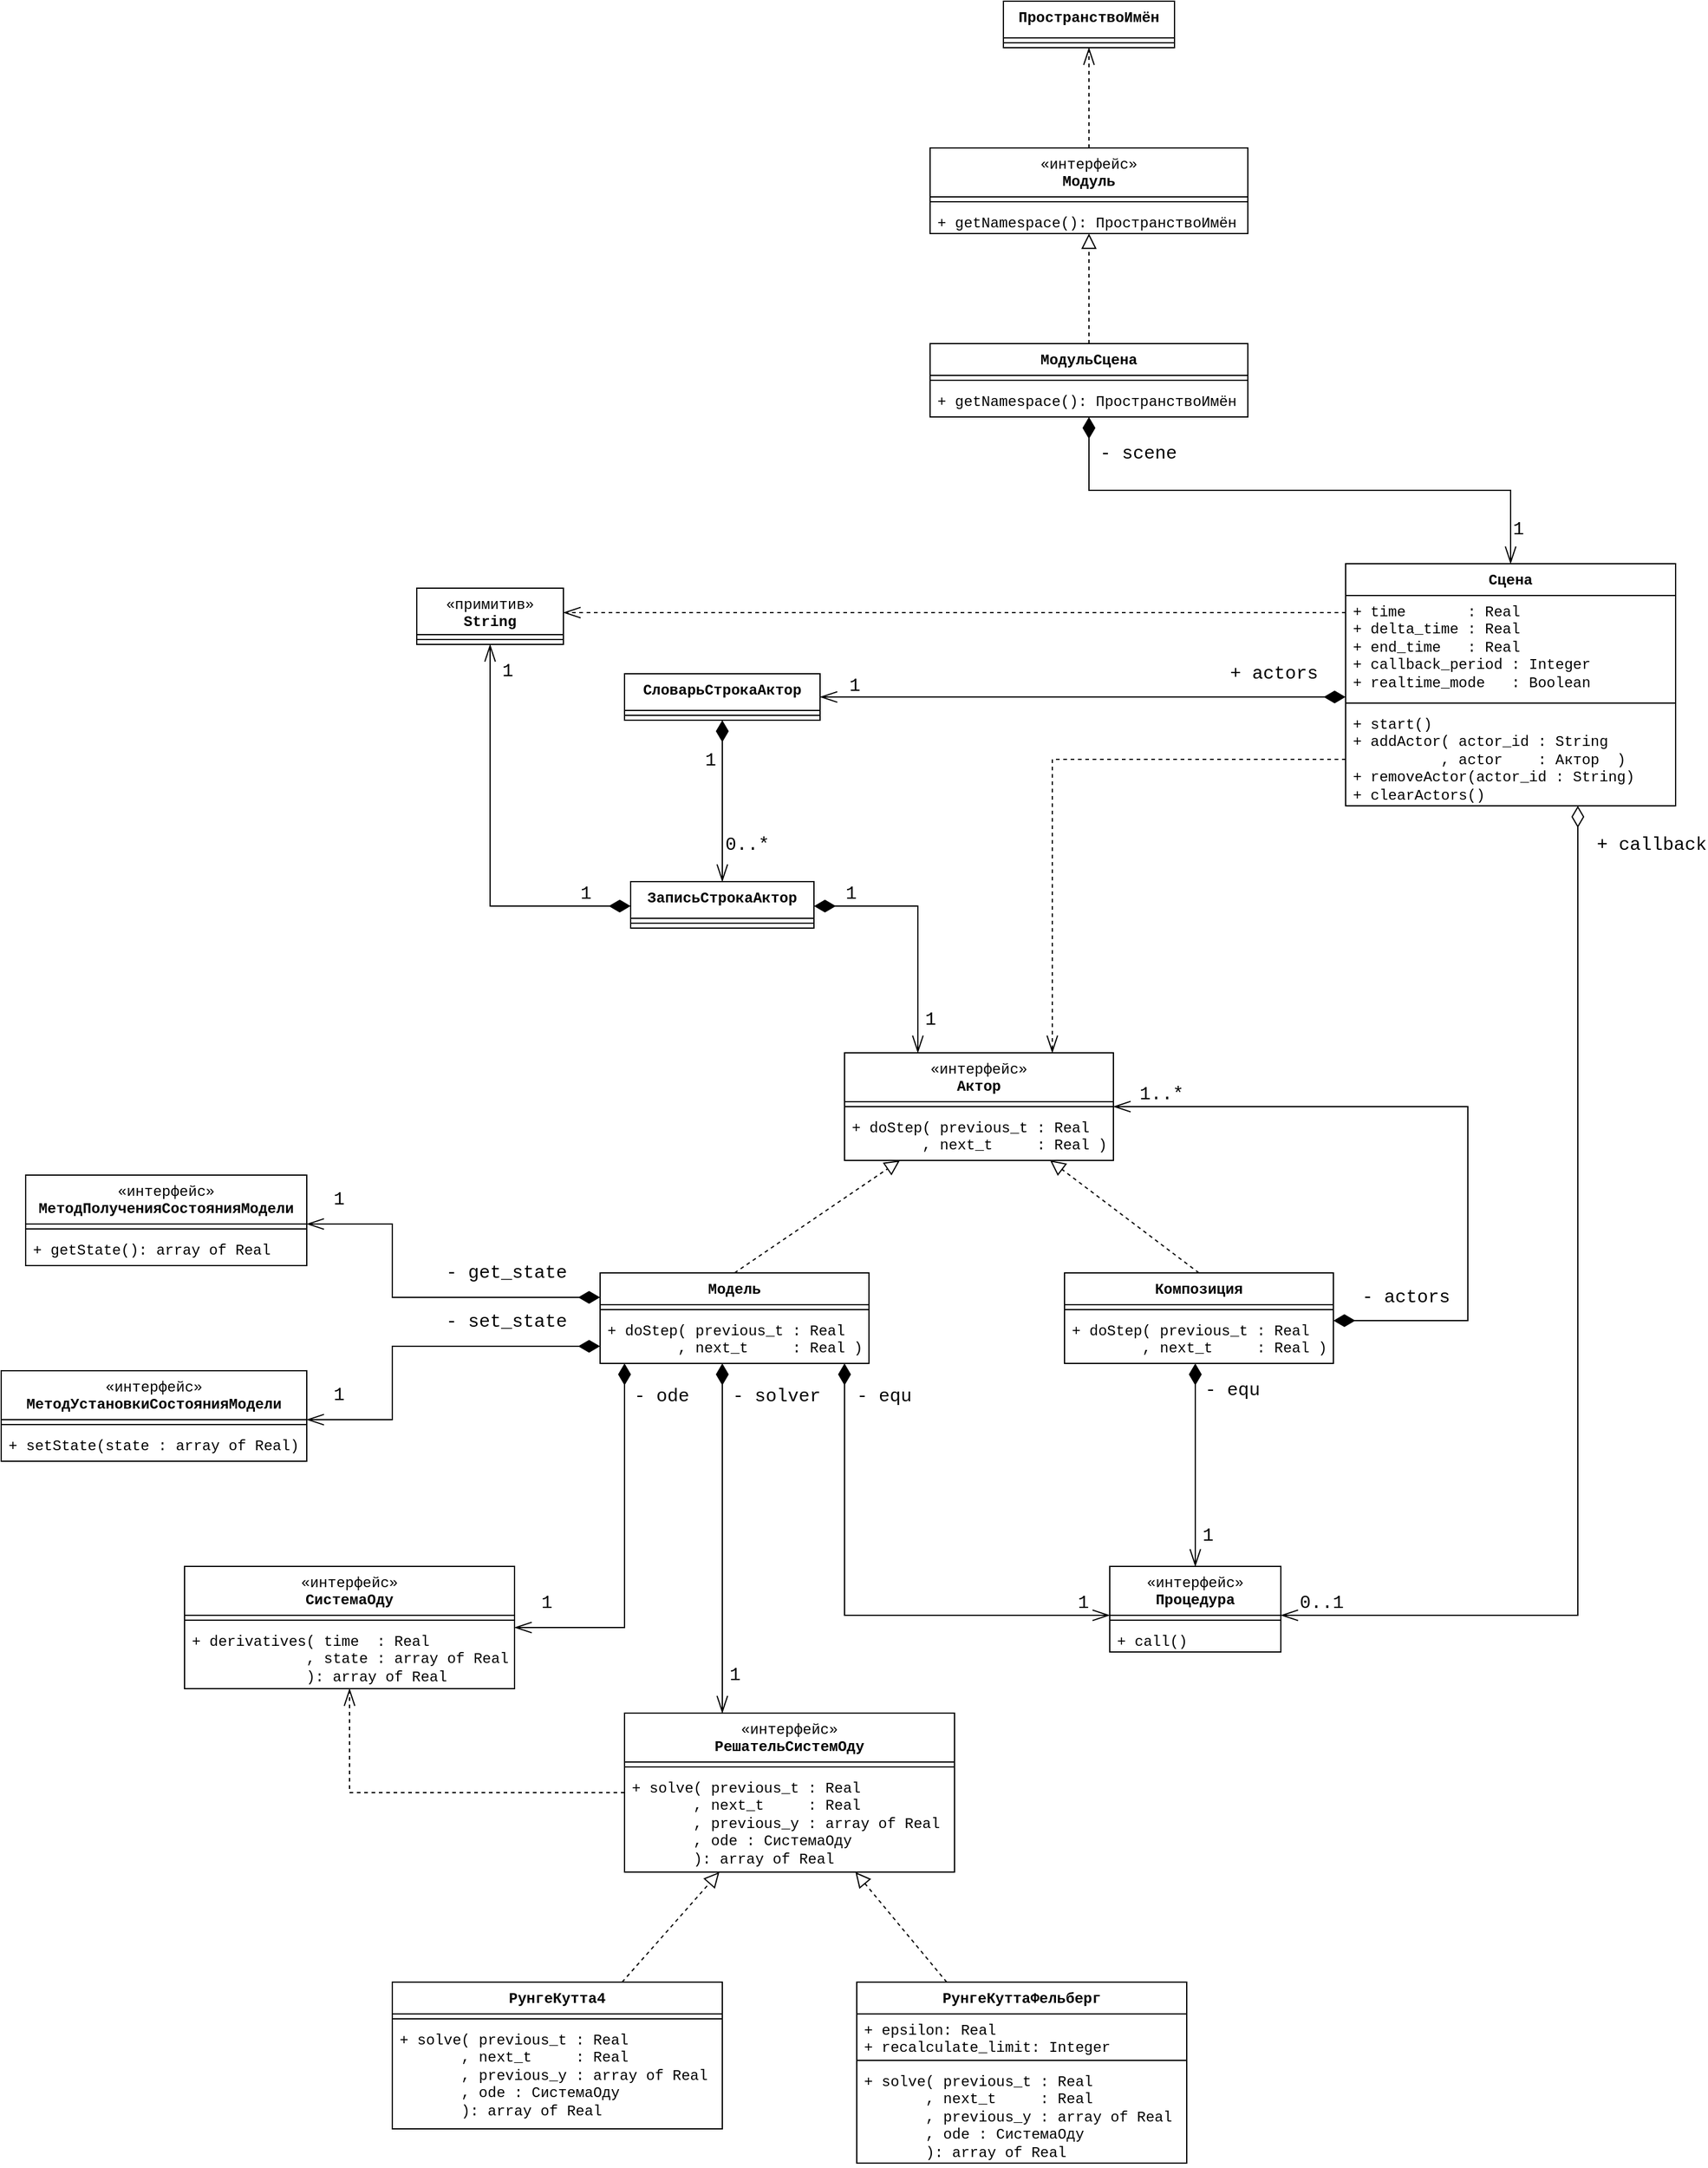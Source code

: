 <mxfile version="21.1.0" type="device" pages="2">
  <diagram id="-d8KJ4QEuPxyiDQyjDw2" name="модуль сцены">
    <mxGraphModel dx="521" dy="2532" grid="1" gridSize="10" guides="1" tooltips="1" connect="1" arrows="1" fold="1" page="1" pageScale="1" pageWidth="1169" pageHeight="1654" math="0" shadow="0">
      <root>
        <mxCell id="0" />
        <mxCell id="1" parent="0" />
        <mxCell id="HzqRPyfF4sRls6DlDqLv-10" value="Модель" style="swimlane;fontStyle=1;align=center;verticalAlign=top;childLayout=stackLayout;horizontal=1;startSize=26;horizontalStack=0;resizeParent=1;resizeParentMax=0;resizeLast=0;collapsible=1;marginBottom=0;whiteSpace=wrap;html=1;fontFamily=Courier New;" parent="1" vertex="1">
          <mxGeometry x="530" y="910" width="220" height="74" as="geometry" />
        </mxCell>
        <mxCell id="HzqRPyfF4sRls6DlDqLv-12" value="" style="line;strokeWidth=1;fillColor=none;align=left;verticalAlign=middle;spacingTop=-1;spacingLeft=3;spacingRight=3;rotatable=0;labelPosition=right;points=[];portConstraint=eastwest;strokeColor=inherit;fontFamily=Courier New;" parent="HzqRPyfF4sRls6DlDqLv-10" vertex="1">
          <mxGeometry y="26" width="220" height="8" as="geometry" />
        </mxCell>
        <mxCell id="HzqRPyfF4sRls6DlDqLv-13" value="&lt;font&gt;+ doStep( previous_t : Real&lt;br style=&quot;border-color: var(--border-color);&quot;&gt;&amp;nbsp; &amp;nbsp; &amp;nbsp; &amp;nbsp; , next_t&amp;nbsp; &amp;nbsp; &amp;nbsp;: Real )&lt;/font&gt;" style="text;strokeColor=none;fillColor=none;align=left;verticalAlign=top;spacingLeft=4;spacingRight=4;overflow=hidden;rotatable=0;points=[[0,0.5],[1,0.5]];portConstraint=eastwest;whiteSpace=wrap;html=1;fontFamily=Courier New;" parent="HzqRPyfF4sRls6DlDqLv-10" vertex="1">
          <mxGeometry y="34" width="220" height="40" as="geometry" />
        </mxCell>
        <mxCell id="HzqRPyfF4sRls6DlDqLv-21" value="Композиция" style="swimlane;fontStyle=1;align=center;verticalAlign=top;childLayout=stackLayout;horizontal=1;startSize=26;horizontalStack=0;resizeParent=1;resizeParentMax=0;resizeLast=0;collapsible=1;marginBottom=0;whiteSpace=wrap;html=1;fontFamily=Courier New;" parent="1" vertex="1">
          <mxGeometry x="910" y="910" width="220" height="74" as="geometry" />
        </mxCell>
        <mxCell id="HzqRPyfF4sRls6DlDqLv-23" value="" style="line;strokeWidth=1;fillColor=none;align=left;verticalAlign=middle;spacingTop=-1;spacingLeft=3;spacingRight=3;rotatable=0;labelPosition=right;points=[];portConstraint=eastwest;strokeColor=inherit;fontFamily=Courier New;" parent="HzqRPyfF4sRls6DlDqLv-21" vertex="1">
          <mxGeometry y="26" width="220" height="8" as="geometry" />
        </mxCell>
        <mxCell id="HzqRPyfF4sRls6DlDqLv-24" value="&lt;font&gt;+ doStep( previous_t : Real&lt;br style=&quot;border-color: var(--border-color);&quot;&gt;&amp;nbsp; &amp;nbsp; &amp;nbsp; &amp;nbsp; , next_t&amp;nbsp; &amp;nbsp; &amp;nbsp;: Real )&lt;/font&gt;" style="text;strokeColor=none;fillColor=none;align=left;verticalAlign=top;spacingLeft=4;spacingRight=4;overflow=hidden;rotatable=0;points=[[0,0.5],[1,0.5]];portConstraint=eastwest;whiteSpace=wrap;html=1;fontFamily=Courier New;" parent="HzqRPyfF4sRls6DlDqLv-21" vertex="1">
          <mxGeometry y="34" width="220" height="40" as="geometry" />
        </mxCell>
        <mxCell id="HzqRPyfF4sRls6DlDqLv-26" value="" style="endArrow=block;html=1;rounded=0;endFill=0;exitX=0.5;exitY=0;exitDx=0;exitDy=0;endSize=10;fontFamily=Courier New;dashed=1;" parent="1" source="HzqRPyfF4sRls6DlDqLv-10" target="HzqRPyfF4sRls6DlDqLv-96" edge="1">
          <mxGeometry width="50" height="50" relative="1" as="geometry">
            <mxPoint x="624" y="820" as="sourcePoint" />
            <mxPoint x="780.741" y="815" as="targetPoint" />
          </mxGeometry>
        </mxCell>
        <mxCell id="HzqRPyfF4sRls6DlDqLv-28" value="" style="endArrow=block;html=1;rounded=0;endFill=0;exitX=0.5;exitY=0;exitDx=0;exitDy=0;strokeWidth=1;endSize=10;fontFamily=Courier New;dashed=1;" parent="1" source="HzqRPyfF4sRls6DlDqLv-21" target="HzqRPyfF4sRls6DlDqLv-96" edge="1">
          <mxGeometry width="50" height="50" relative="1" as="geometry">
            <mxPoint x="800" y="880" as="sourcePoint" />
            <mxPoint x="893.333" y="815" as="targetPoint" />
          </mxGeometry>
        </mxCell>
        <mxCell id="HzqRPyfF4sRls6DlDqLv-30" style="edgeStyle=orthogonalEdgeStyle;rounded=0;orthogonalLoop=1;jettySize=auto;html=1;endArrow=diamondThin;endFill=1;endSize=15;startArrow=openThin;startFill=0;startSize=12;fontFamily=Courier New;" parent="1" source="HzqRPyfF4sRls6DlDqLv-96" target="HzqRPyfF4sRls6DlDqLv-21" edge="1">
          <mxGeometry relative="1" as="geometry">
            <mxPoint x="950" y="760" as="sourcePoint" />
            <mxPoint x="1190" y="930" as="targetPoint" />
            <Array as="points">
              <mxPoint x="1240" y="774" />
              <mxPoint x="1240" y="949" />
            </Array>
          </mxGeometry>
        </mxCell>
        <mxCell id="HzqRPyfF4sRls6DlDqLv-31" value="1..*" style="edgeLabel;html=1;align=center;verticalAlign=middle;resizable=0;points=[];fontSize=15;fontFamily=Courier New;labelBackgroundColor=none;" parent="HzqRPyfF4sRls6DlDqLv-30" vertex="1" connectable="0">
          <mxGeometry x="-0.907" y="2" relative="1" as="geometry">
            <mxPoint x="12" y="-8" as="offset" />
          </mxGeometry>
        </mxCell>
        <mxCell id="HzqRPyfF4sRls6DlDqLv-33" value="&lt;font&gt;&lt;span style=&quot;font-size: 15px;&quot;&gt;- actors&lt;/span&gt;&lt;/font&gt;" style="edgeLabel;html=1;align=center;verticalAlign=middle;resizable=0;points=[];fontFamily=Courier New;" parent="HzqRPyfF4sRls6DlDqLv-30" vertex="1" connectable="0">
          <mxGeometry x="0.87" relative="1" as="geometry">
            <mxPoint x="21" y="-19" as="offset" />
          </mxGeometry>
        </mxCell>
        <mxCell id="HzqRPyfF4sRls6DlDqLv-35" style="edgeStyle=orthogonalEdgeStyle;rounded=0;orthogonalLoop=1;jettySize=auto;html=1;endArrow=diamondThin;endFill=1;endSize=15;startArrow=openThin;startFill=0;startSize=12;fontFamily=Courier New;" parent="1" source="HzqRPyfF4sRls6DlDqLv-93" target="HzqRPyfF4sRls6DlDqLv-21" edge="1">
          <mxGeometry relative="1" as="geometry">
            <mxPoint x="960" y="765" as="sourcePoint" />
            <mxPoint x="1140" y="959" as="targetPoint" />
            <Array as="points">
              <mxPoint x="1020" y="1170" />
              <mxPoint x="1020" y="1170" />
            </Array>
          </mxGeometry>
        </mxCell>
        <mxCell id="HzqRPyfF4sRls6DlDqLv-36" value="1" style="edgeLabel;html=1;align=center;verticalAlign=middle;resizable=0;points=[];fontSize=15;fontFamily=Courier New;" parent="HzqRPyfF4sRls6DlDqLv-35" vertex="1" connectable="0">
          <mxGeometry x="-0.907" y="2" relative="1" as="geometry">
            <mxPoint x="12" y="-18" as="offset" />
          </mxGeometry>
        </mxCell>
        <mxCell id="HzqRPyfF4sRls6DlDqLv-38" value="&lt;font&gt;&lt;span style=&quot;font-size: 15px;&quot;&gt;- equ&lt;/span&gt;&lt;/font&gt;" style="edgeLabel;html=1;align=center;verticalAlign=middle;resizable=0;points=[];fontFamily=Courier New;" parent="HzqRPyfF4sRls6DlDqLv-35" vertex="1" connectable="0">
          <mxGeometry x="0.87" relative="1" as="geometry">
            <mxPoint x="30" y="11" as="offset" />
          </mxGeometry>
        </mxCell>
        <mxCell id="HzqRPyfF4sRls6DlDqLv-44" value="&lt;span style=&quot;font-weight: normal;&quot;&gt;«интерфейс»&lt;/span&gt;&lt;br style=&quot;border-color: var(--border-color);&quot;&gt;МетодПолученияСостоянияМодели" style="swimlane;fontStyle=1;align=center;verticalAlign=top;childLayout=stackLayout;horizontal=1;startSize=40;horizontalStack=0;resizeParent=1;resizeParentMax=0;resizeLast=0;collapsible=1;marginBottom=0;whiteSpace=wrap;html=1;fontFamily=Courier New;" parent="1" vertex="1">
          <mxGeometry x="60" y="830" width="230" height="74" as="geometry" />
        </mxCell>
        <mxCell id="HzqRPyfF4sRls6DlDqLv-46" value="" style="line;strokeWidth=1;fillColor=none;align=left;verticalAlign=middle;spacingTop=-1;spacingLeft=3;spacingRight=3;rotatable=0;labelPosition=right;points=[];portConstraint=eastwest;strokeColor=inherit;fontFamily=Courier New;" parent="HzqRPyfF4sRls6DlDqLv-44" vertex="1">
          <mxGeometry y="40" width="230" height="8" as="geometry" />
        </mxCell>
        <mxCell id="HzqRPyfF4sRls6DlDqLv-47" value="+ getState(): array of Real" style="text;strokeColor=none;fillColor=none;align=left;verticalAlign=top;spacingLeft=4;spacingRight=4;overflow=hidden;rotatable=0;points=[[0,0.5],[1,0.5]];portConstraint=eastwest;whiteSpace=wrap;html=1;fontFamily=Courier New;" parent="HzqRPyfF4sRls6DlDqLv-44" vertex="1">
          <mxGeometry y="48" width="230" height="26" as="geometry" />
        </mxCell>
        <mxCell id="HzqRPyfF4sRls6DlDqLv-48" value="&lt;span style=&quot;font-weight: normal;&quot;&gt;«интерфейс»&lt;br style=&quot;border-color: var(--border-color);&quot;&gt;&lt;/span&gt;МетодУстановкиСостоянияМодели" style="swimlane;fontStyle=1;align=center;verticalAlign=top;childLayout=stackLayout;horizontal=1;startSize=40;horizontalStack=0;resizeParent=1;resizeParentMax=0;resizeLast=0;collapsible=1;marginBottom=0;whiteSpace=wrap;html=1;fontFamily=Courier New;" parent="1" vertex="1">
          <mxGeometry x="40" y="990" width="250" height="74" as="geometry" />
        </mxCell>
        <mxCell id="HzqRPyfF4sRls6DlDqLv-49" value="" style="line;strokeWidth=1;fillColor=none;align=left;verticalAlign=middle;spacingTop=-1;spacingLeft=3;spacingRight=3;rotatable=0;labelPosition=right;points=[];portConstraint=eastwest;strokeColor=inherit;fontFamily=Courier New;" parent="HzqRPyfF4sRls6DlDqLv-48" vertex="1">
          <mxGeometry y="40" width="250" height="8" as="geometry" />
        </mxCell>
        <mxCell id="HzqRPyfF4sRls6DlDqLv-50" value="+ setState(state : array of Real)" style="text;strokeColor=none;fillColor=none;align=left;verticalAlign=top;spacingLeft=4;spacingRight=4;overflow=hidden;rotatable=0;points=[[0,0.5],[1,0.5]];portConstraint=eastwest;whiteSpace=wrap;html=1;fontFamily=Courier New;" parent="HzqRPyfF4sRls6DlDqLv-48" vertex="1">
          <mxGeometry y="48" width="250" height="26" as="geometry" />
        </mxCell>
        <mxCell id="HzqRPyfF4sRls6DlDqLv-52" style="edgeStyle=orthogonalEdgeStyle;rounded=0;orthogonalLoop=1;jettySize=auto;html=1;endArrow=diamondThin;endFill=1;endSize=15;startArrow=openThin;startFill=0;startSize=12;fontFamily=Courier New;" parent="1" source="HzqRPyfF4sRls6DlDqLv-44" target="HzqRPyfF4sRls6DlDqLv-10" edge="1">
          <mxGeometry relative="1" as="geometry">
            <mxPoint x="430" y="882" as="sourcePoint" />
            <mxPoint x="360" y="720" as="targetPoint" />
            <Array as="points">
              <mxPoint x="360" y="870" />
              <mxPoint x="360" y="930" />
            </Array>
          </mxGeometry>
        </mxCell>
        <mxCell id="HzqRPyfF4sRls6DlDqLv-53" value="1" style="edgeLabel;html=1;align=center;verticalAlign=middle;resizable=0;points=[];fontSize=15;fontFamily=Courier New;" parent="HzqRPyfF4sRls6DlDqLv-52" vertex="1" connectable="0">
          <mxGeometry x="-0.907" y="2" relative="1" as="geometry">
            <mxPoint x="12" y="-18" as="offset" />
          </mxGeometry>
        </mxCell>
        <mxCell id="HzqRPyfF4sRls6DlDqLv-54" value="&lt;font&gt;&lt;span style=&quot;font-size: 15px;&quot;&gt;- get_state&lt;/span&gt;&lt;/font&gt;" style="edgeLabel;html=1;align=center;verticalAlign=middle;resizable=0;points=[];fontFamily=Courier New;" parent="HzqRPyfF4sRls6DlDqLv-52" vertex="1" connectable="0">
          <mxGeometry x="0.87" relative="1" as="geometry">
            <mxPoint x="-58" y="-20" as="offset" />
          </mxGeometry>
        </mxCell>
        <mxCell id="HzqRPyfF4sRls6DlDqLv-55" style="edgeStyle=orthogonalEdgeStyle;rounded=0;orthogonalLoop=1;jettySize=auto;html=1;endArrow=diamondThin;endFill=1;endSize=15;startArrow=openThin;startFill=0;startSize=12;fontFamily=Courier New;" parent="1" source="HzqRPyfF4sRls6DlDqLv-48" target="HzqRPyfF4sRls6DlDqLv-10" edge="1">
          <mxGeometry relative="1" as="geometry">
            <mxPoint x="300" y="917" as="sourcePoint" />
            <mxPoint x="510" y="970" as="targetPoint" />
            <Array as="points">
              <mxPoint x="360" y="1030" />
              <mxPoint x="360" y="970" />
            </Array>
          </mxGeometry>
        </mxCell>
        <mxCell id="HzqRPyfF4sRls6DlDqLv-56" value="1" style="edgeLabel;html=1;align=center;verticalAlign=middle;resizable=0;points=[];fontSize=15;fontFamily=Courier New;" parent="HzqRPyfF4sRls6DlDqLv-55" vertex="1" connectable="0">
          <mxGeometry x="-0.907" y="2" relative="1" as="geometry">
            <mxPoint x="12" y="-18" as="offset" />
          </mxGeometry>
        </mxCell>
        <mxCell id="HzqRPyfF4sRls6DlDqLv-57" value="&lt;font&gt;&lt;span style=&quot;font-size: 15px;&quot;&gt;- set_state&lt;/span&gt;&lt;/font&gt;" style="edgeLabel;html=1;align=center;verticalAlign=middle;resizable=0;points=[];fontFamily=Courier New;" parent="HzqRPyfF4sRls6DlDqLv-55" vertex="1" connectable="0">
          <mxGeometry x="0.87" relative="1" as="geometry">
            <mxPoint x="-58" y="-20" as="offset" />
          </mxGeometry>
        </mxCell>
        <mxCell id="HzqRPyfF4sRls6DlDqLv-58" style="edgeStyle=orthogonalEdgeStyle;rounded=0;orthogonalLoop=1;jettySize=auto;html=1;endArrow=diamondThin;endFill=1;endSize=15;startArrow=openThin;startFill=0;startSize=12;fontFamily=Courier New;" parent="1" source="HzqRPyfF4sRls6DlDqLv-93" target="HzqRPyfF4sRls6DlDqLv-10" edge="1">
          <mxGeometry relative="1" as="geometry">
            <mxPoint x="1100" y="1160" as="sourcePoint" />
            <mxPoint x="1030" y="998" as="targetPoint" />
            <Array as="points">
              <mxPoint x="730" y="1190" />
            </Array>
          </mxGeometry>
        </mxCell>
        <mxCell id="HzqRPyfF4sRls6DlDqLv-59" value="1" style="edgeLabel;html=1;align=center;verticalAlign=middle;resizable=0;points=[];fontSize=15;fontFamily=Courier New;labelBackgroundColor=none;" parent="HzqRPyfF4sRls6DlDqLv-58" vertex="1" connectable="0">
          <mxGeometry x="-0.907" y="2" relative="1" as="geometry">
            <mxPoint x="-3" y="-12" as="offset" />
          </mxGeometry>
        </mxCell>
        <mxCell id="HzqRPyfF4sRls6DlDqLv-60" value="&lt;font&gt;&lt;span style=&quot;font-size: 15px;&quot;&gt;- equ&lt;/span&gt;&lt;/font&gt;" style="edgeLabel;html=1;align=center;verticalAlign=middle;resizable=0;points=[];fontFamily=Courier New;" parent="HzqRPyfF4sRls6DlDqLv-58" vertex="1" connectable="0">
          <mxGeometry x="0.87" relative="1" as="geometry">
            <mxPoint x="32" y="-1" as="offset" />
          </mxGeometry>
        </mxCell>
        <mxCell id="HzqRPyfF4sRls6DlDqLv-61" value="&lt;span style=&quot;font-weight: normal;&quot;&gt;«интерфейс»&lt;br style=&quot;border-color: var(--border-color);&quot;&gt;&lt;/span&gt;СистемаОду" style="swimlane;fontStyle=1;align=center;verticalAlign=top;childLayout=stackLayout;horizontal=1;startSize=40;horizontalStack=0;resizeParent=1;resizeParentMax=0;resizeLast=0;collapsible=1;marginBottom=0;whiteSpace=wrap;html=1;fontFamily=Courier New;" parent="1" vertex="1">
          <mxGeometry x="190" y="1150" width="270" height="100" as="geometry" />
        </mxCell>
        <mxCell id="HzqRPyfF4sRls6DlDqLv-62" value="" style="line;strokeWidth=1;fillColor=none;align=left;verticalAlign=middle;spacingTop=-1;spacingLeft=3;spacingRight=3;rotatable=0;labelPosition=right;points=[];portConstraint=eastwest;strokeColor=inherit;fontFamily=Courier New;" parent="HzqRPyfF4sRls6DlDqLv-61" vertex="1">
          <mxGeometry y="40" width="270" height="8" as="geometry" />
        </mxCell>
        <mxCell id="HzqRPyfF4sRls6DlDqLv-63" value="+ derivatives( time&amp;nbsp; : Real&lt;br style=&quot;border-color: var(--border-color);&quot;&gt;&amp;nbsp; &amp;nbsp; &amp;nbsp; &amp;nbsp; &amp;nbsp; &amp;nbsp; &amp;nbsp;, state : array of Real&lt;br style=&quot;border-color: var(--border-color);&quot;&gt;&amp;nbsp; &amp;nbsp; &amp;nbsp; &amp;nbsp; &amp;nbsp; &amp;nbsp; &amp;nbsp;): array of Real" style="text;strokeColor=none;fillColor=none;align=left;verticalAlign=top;spacingLeft=4;spacingRight=4;overflow=hidden;rotatable=0;points=[[0,0.5],[1,0.5]];portConstraint=eastwest;whiteSpace=wrap;html=1;fontFamily=Courier New;" parent="HzqRPyfF4sRls6DlDqLv-61" vertex="1">
          <mxGeometry y="48" width="270" height="52" as="geometry" />
        </mxCell>
        <mxCell id="HzqRPyfF4sRls6DlDqLv-64" value="&lt;span style=&quot;font-weight: normal;&quot;&gt;«интерфейс»&lt;br style=&quot;border-color: var(--border-color);&quot;&gt;&lt;/span&gt;РешательСистемОду" style="swimlane;fontStyle=1;align=center;verticalAlign=top;childLayout=stackLayout;horizontal=1;startSize=40;horizontalStack=0;resizeParent=1;resizeParentMax=0;resizeLast=0;collapsible=1;marginBottom=0;whiteSpace=wrap;html=1;fontFamily=Courier New;" parent="1" vertex="1">
          <mxGeometry x="550" y="1270" width="270" height="130" as="geometry" />
        </mxCell>
        <mxCell id="HzqRPyfF4sRls6DlDqLv-65" value="" style="line;strokeWidth=1;fillColor=none;align=left;verticalAlign=middle;spacingTop=-1;spacingLeft=3;spacingRight=3;rotatable=0;labelPosition=right;points=[];portConstraint=eastwest;strokeColor=inherit;fontFamily=Courier New;" parent="HzqRPyfF4sRls6DlDqLv-64" vertex="1">
          <mxGeometry y="40" width="270" height="8" as="geometry" />
        </mxCell>
        <mxCell id="HzqRPyfF4sRls6DlDqLv-66" value="+ solve( previous_t : Real&lt;br style=&quot;border-color: var(--border-color);&quot;&gt;&amp;nbsp; &amp;nbsp; &amp;nbsp; &amp;nbsp;, next_t&amp;nbsp; &amp;nbsp; &amp;nbsp;: Real&lt;br style=&quot;border-color: var(--border-color);&quot;&gt;&amp;nbsp; &amp;nbsp; &amp;nbsp; &amp;nbsp;, previous_y : array of Real&lt;br style=&quot;border-color: var(--border-color);&quot;&gt;&amp;nbsp; &amp;nbsp; &amp;nbsp; &amp;nbsp;, ode : СистемаОду&lt;br style=&quot;border-color: var(--border-color);&quot;&gt;&amp;nbsp; &amp;nbsp; &amp;nbsp; &amp;nbsp;): array of Real" style="text;strokeColor=none;fillColor=none;align=left;verticalAlign=top;spacingLeft=4;spacingRight=4;overflow=hidden;rotatable=0;points=[[0,0.5],[1,0.5]];portConstraint=eastwest;whiteSpace=wrap;html=1;fontFamily=Courier New;" parent="HzqRPyfF4sRls6DlDqLv-64" vertex="1">
          <mxGeometry y="48" width="270" height="82" as="geometry" />
        </mxCell>
        <mxCell id="HzqRPyfF4sRls6DlDqLv-67" style="edgeStyle=orthogonalEdgeStyle;rounded=0;orthogonalLoop=1;jettySize=auto;html=1;endArrow=diamondThin;endFill=1;endSize=15;startArrow=openThin;startFill=0;startSize=12;fontFamily=Courier New;" parent="1" source="HzqRPyfF4sRls6DlDqLv-61" target="HzqRPyfF4sRls6DlDqLv-10" edge="1">
          <mxGeometry relative="1" as="geometry">
            <mxPoint x="430" y="1180" as="sourcePoint" />
            <mxPoint x="620" y="1150" as="targetPoint" />
            <Array as="points">
              <mxPoint x="550" y="1200" />
            </Array>
          </mxGeometry>
        </mxCell>
        <mxCell id="HzqRPyfF4sRls6DlDqLv-68" value="1" style="edgeLabel;html=1;align=center;verticalAlign=middle;resizable=0;points=[];fontSize=15;fontFamily=Courier New;" parent="HzqRPyfF4sRls6DlDqLv-67" vertex="1" connectable="0">
          <mxGeometry x="-0.907" y="2" relative="1" as="geometry">
            <mxPoint x="12" y="-18" as="offset" />
          </mxGeometry>
        </mxCell>
        <mxCell id="HzqRPyfF4sRls6DlDqLv-69" value="&lt;font&gt;&lt;span style=&quot;font-size: 15px;&quot;&gt;- ode&lt;/span&gt;&lt;/font&gt;" style="edgeLabel;html=1;align=center;verticalAlign=middle;resizable=0;points=[];fontFamily=Courier New;" parent="HzqRPyfF4sRls6DlDqLv-67" vertex="1" connectable="0">
          <mxGeometry x="0.87" relative="1" as="geometry">
            <mxPoint x="30" y="7" as="offset" />
          </mxGeometry>
        </mxCell>
        <mxCell id="HzqRPyfF4sRls6DlDqLv-70" style="edgeStyle=orthogonalEdgeStyle;rounded=0;orthogonalLoop=1;jettySize=auto;html=1;endArrow=diamondThin;endFill=1;endSize=15;startArrow=openThin;startFill=0;startSize=12;fontFamily=Courier New;" parent="1" source="HzqRPyfF4sRls6DlDqLv-64" target="HzqRPyfF4sRls6DlDqLv-10" edge="1">
          <mxGeometry relative="1" as="geometry">
            <mxPoint x="470" y="1200" as="sourcePoint" />
            <mxPoint x="590" y="1078" as="targetPoint" />
            <Array as="points">
              <mxPoint x="630" y="1140" />
              <mxPoint x="630" y="1140" />
            </Array>
          </mxGeometry>
        </mxCell>
        <mxCell id="HzqRPyfF4sRls6DlDqLv-71" value="1" style="edgeLabel;html=1;align=center;verticalAlign=middle;resizable=0;points=[];fontSize=15;fontFamily=Courier New;" parent="HzqRPyfF4sRls6DlDqLv-70" vertex="1" connectable="0">
          <mxGeometry x="-0.907" y="2" relative="1" as="geometry">
            <mxPoint x="12" y="-18" as="offset" />
          </mxGeometry>
        </mxCell>
        <mxCell id="HzqRPyfF4sRls6DlDqLv-72" value="&lt;font&gt;&lt;span style=&quot;font-size: 15px;&quot;&gt;- solver&lt;/span&gt;&lt;/font&gt;" style="edgeLabel;html=1;align=center;verticalAlign=middle;resizable=0;points=[];fontFamily=Courier New;" parent="HzqRPyfF4sRls6DlDqLv-70" vertex="1" connectable="0">
          <mxGeometry x="0.87" relative="1" as="geometry">
            <mxPoint x="44" y="8" as="offset" />
          </mxGeometry>
        </mxCell>
        <mxCell id="HzqRPyfF4sRls6DlDqLv-73" value="" style="endArrow=openThin;html=1;rounded=0;dashed=1;endFill=0;endSize=12;edgeStyle=orthogonalEdgeStyle;fontFamily=Courier New;" parent="1" source="HzqRPyfF4sRls6DlDqLv-64" target="HzqRPyfF4sRls6DlDqLv-61" edge="1">
          <mxGeometry width="50" height="50" relative="1" as="geometry">
            <mxPoint x="330" y="1420" as="sourcePoint" />
            <mxPoint x="380" y="1370" as="targetPoint" />
          </mxGeometry>
        </mxCell>
        <mxCell id="HzqRPyfF4sRls6DlDqLv-83" value="РунгеКутта4" style="swimlane;fontStyle=1;align=center;verticalAlign=top;childLayout=stackLayout;horizontal=1;startSize=26;horizontalStack=0;resizeParent=1;resizeParentMax=0;resizeLast=0;collapsible=1;marginBottom=0;whiteSpace=wrap;html=1;fontFamily=Courier New;" parent="1" vertex="1">
          <mxGeometry x="360" y="1490" width="270" height="120" as="geometry" />
        </mxCell>
        <mxCell id="HzqRPyfF4sRls6DlDqLv-84" value="" style="line;strokeWidth=1;fillColor=none;align=left;verticalAlign=middle;spacingTop=-1;spacingLeft=3;spacingRight=3;rotatable=0;labelPosition=right;points=[];portConstraint=eastwest;strokeColor=inherit;fontFamily=Courier New;" parent="HzqRPyfF4sRls6DlDqLv-83" vertex="1">
          <mxGeometry y="26" width="270" height="8" as="geometry" />
        </mxCell>
        <mxCell id="HzqRPyfF4sRls6DlDqLv-85" value="+ solve( previous_t : Real&lt;br style=&quot;border-color: var(--border-color);&quot;&gt;&amp;nbsp; &amp;nbsp; &amp;nbsp; &amp;nbsp;, next_t&amp;nbsp; &amp;nbsp; &amp;nbsp;: Real&lt;br style=&quot;border-color: var(--border-color);&quot;&gt;&amp;nbsp; &amp;nbsp; &amp;nbsp; &amp;nbsp;, previous_y : array of Real&lt;br style=&quot;border-color: var(--border-color);&quot;&gt;&amp;nbsp; &amp;nbsp; &amp;nbsp; &amp;nbsp;, ode : СистемаОду&lt;br style=&quot;border-color: var(--border-color);&quot;&gt;&amp;nbsp; &amp;nbsp; &amp;nbsp; &amp;nbsp;): array of Real" style="text;strokeColor=none;fillColor=none;align=left;verticalAlign=top;spacingLeft=4;spacingRight=4;overflow=hidden;rotatable=0;points=[[0,0.5],[1,0.5]];portConstraint=eastwest;whiteSpace=wrap;html=1;fontFamily=Courier New;" parent="HzqRPyfF4sRls6DlDqLv-83" vertex="1">
          <mxGeometry y="34" width="270" height="86" as="geometry" />
        </mxCell>
        <mxCell id="HzqRPyfF4sRls6DlDqLv-86" value="РунгеКуттаФельберг" style="swimlane;fontStyle=1;align=center;verticalAlign=top;childLayout=stackLayout;horizontal=1;startSize=26;horizontalStack=0;resizeParent=1;resizeParentMax=0;resizeLast=0;collapsible=1;marginBottom=0;whiteSpace=wrap;html=1;fontFamily=Courier New;" parent="1" vertex="1">
          <mxGeometry x="740" y="1490" width="270" height="148" as="geometry" />
        </mxCell>
        <mxCell id="HzqRPyfF4sRls6DlDqLv-87" value="+ epsilon: Real&lt;br&gt;+ recalculate_limit: Integer" style="text;strokeColor=none;fillColor=none;align=left;verticalAlign=top;spacingLeft=4;spacingRight=4;overflow=hidden;rotatable=0;points=[[0,0.5],[1,0.5]];portConstraint=eastwest;whiteSpace=wrap;html=1;fontFamily=Courier New;" parent="HzqRPyfF4sRls6DlDqLv-86" vertex="1">
          <mxGeometry y="26" width="270" height="34" as="geometry" />
        </mxCell>
        <mxCell id="HzqRPyfF4sRls6DlDqLv-88" value="" style="line;strokeWidth=1;fillColor=none;align=left;verticalAlign=middle;spacingTop=-1;spacingLeft=3;spacingRight=3;rotatable=0;labelPosition=right;points=[];portConstraint=eastwest;strokeColor=inherit;fontFamily=Courier New;" parent="HzqRPyfF4sRls6DlDqLv-86" vertex="1">
          <mxGeometry y="60" width="270" height="8" as="geometry" />
        </mxCell>
        <mxCell id="HzqRPyfF4sRls6DlDqLv-89" value="+ solve( previous_t : Real&lt;br style=&quot;border-color: var(--border-color);&quot;&gt;&amp;nbsp; &amp;nbsp; &amp;nbsp; &amp;nbsp;, next_t&amp;nbsp; &amp;nbsp; &amp;nbsp;: Real&lt;br style=&quot;border-color: var(--border-color);&quot;&gt;&amp;nbsp; &amp;nbsp; &amp;nbsp; &amp;nbsp;, previous_y : array of Real&lt;br style=&quot;border-color: var(--border-color);&quot;&gt;&amp;nbsp; &amp;nbsp; &amp;nbsp; &amp;nbsp;, ode : СистемаОду&lt;br style=&quot;border-color: var(--border-color);&quot;&gt;&amp;nbsp; &amp;nbsp; &amp;nbsp; &amp;nbsp;): array of Real" style="text;strokeColor=none;fillColor=none;align=left;verticalAlign=top;spacingLeft=4;spacingRight=4;overflow=hidden;rotatable=0;points=[[0,0.5],[1,0.5]];portConstraint=eastwest;whiteSpace=wrap;html=1;fontFamily=Courier New;" parent="HzqRPyfF4sRls6DlDqLv-86" vertex="1">
          <mxGeometry y="68" width="270" height="80" as="geometry" />
        </mxCell>
        <mxCell id="HzqRPyfF4sRls6DlDqLv-91" value="" style="endArrow=block;html=1;rounded=0;endFill=0;endSize=10;fontFamily=Courier New;dashed=1;" parent="1" source="HzqRPyfF4sRls6DlDqLv-83" target="HzqRPyfF4sRls6DlDqLv-64" edge="1">
          <mxGeometry width="50" height="50" relative="1" as="geometry">
            <mxPoint x="370" y="1445" as="sourcePoint" />
            <mxPoint x="511" y="1350" as="targetPoint" />
          </mxGeometry>
        </mxCell>
        <mxCell id="HzqRPyfF4sRls6DlDqLv-92" value="" style="endArrow=block;html=1;rounded=0;endFill=0;endSize=10;fontFamily=Courier New;dashed=1;" parent="1" source="HzqRPyfF4sRls6DlDqLv-86" target="HzqRPyfF4sRls6DlDqLv-64" edge="1">
          <mxGeometry width="50" height="50" relative="1" as="geometry">
            <mxPoint x="558" y="1500" as="sourcePoint" />
            <mxPoint x="638" y="1410" as="targetPoint" />
          </mxGeometry>
        </mxCell>
        <mxCell id="HzqRPyfF4sRls6DlDqLv-93" value="&lt;span style=&quot;font-weight: normal;&quot;&gt;«интерфейс»&lt;br style=&quot;border-color: var(--border-color);&quot;&gt;&lt;/span&gt;Процедура" style="swimlane;fontStyle=1;align=center;verticalAlign=top;childLayout=stackLayout;horizontal=1;startSize=40;horizontalStack=0;resizeParent=1;resizeParentMax=0;resizeLast=0;collapsible=1;marginBottom=0;whiteSpace=wrap;html=1;fontFamily=Courier New;" parent="1" vertex="1">
          <mxGeometry x="947" y="1150" width="140" height="70" as="geometry" />
        </mxCell>
        <mxCell id="HzqRPyfF4sRls6DlDqLv-94" value="" style="line;strokeWidth=1;fillColor=none;align=left;verticalAlign=middle;spacingTop=-1;spacingLeft=3;spacingRight=3;rotatable=0;labelPosition=right;points=[];portConstraint=eastwest;strokeColor=inherit;fontFamily=Courier New;" parent="HzqRPyfF4sRls6DlDqLv-93" vertex="1">
          <mxGeometry y="40" width="140" height="8" as="geometry" />
        </mxCell>
        <mxCell id="HzqRPyfF4sRls6DlDqLv-95" value="+ call()" style="text;strokeColor=none;fillColor=none;align=left;verticalAlign=top;spacingLeft=4;spacingRight=4;overflow=hidden;rotatable=0;points=[[0,0.5],[1,0.5]];portConstraint=eastwest;whiteSpace=wrap;html=1;fontFamily=Courier New;" parent="HzqRPyfF4sRls6DlDqLv-93" vertex="1">
          <mxGeometry y="48" width="140" height="22" as="geometry" />
        </mxCell>
        <mxCell id="HzqRPyfF4sRls6DlDqLv-96" value="&lt;span style=&quot;font-weight: normal;&quot;&gt;«интерфейс»&lt;br style=&quot;border-color: var(--border-color);&quot;&gt;&lt;/span&gt;Актор" style="swimlane;fontStyle=1;align=center;verticalAlign=top;childLayout=stackLayout;horizontal=1;startSize=40;horizontalStack=0;resizeParent=1;resizeParentMax=0;resizeLast=0;collapsible=1;marginBottom=0;whiteSpace=wrap;html=1;fontFamily=Courier New;" parent="1" vertex="1">
          <mxGeometry x="730" y="730" width="220" height="88" as="geometry" />
        </mxCell>
        <mxCell id="HzqRPyfF4sRls6DlDqLv-97" value="" style="line;strokeWidth=1;fillColor=none;align=left;verticalAlign=middle;spacingTop=-1;spacingLeft=3;spacingRight=3;rotatable=0;labelPosition=right;points=[];portConstraint=eastwest;strokeColor=inherit;fontFamily=Courier New;" parent="HzqRPyfF4sRls6DlDqLv-96" vertex="1">
          <mxGeometry y="40" width="220" height="8" as="geometry" />
        </mxCell>
        <mxCell id="HzqRPyfF4sRls6DlDqLv-98" value="+ doStep( previous_t : Real&lt;br style=&quot;border-color: var(--border-color);&quot;&gt;&amp;nbsp; &amp;nbsp; &amp;nbsp; &amp;nbsp; , next_t&amp;nbsp; &amp;nbsp; &amp;nbsp;: Real )" style="text;strokeColor=none;fillColor=none;align=left;verticalAlign=top;spacingLeft=4;spacingRight=4;overflow=hidden;rotatable=0;points=[[0,0.5],[1,0.5]];portConstraint=eastwest;whiteSpace=wrap;html=1;fontFamily=Courier New;" parent="HzqRPyfF4sRls6DlDqLv-96" vertex="1">
          <mxGeometry y="48" width="220" height="40" as="geometry" />
        </mxCell>
        <mxCell id="HzqRPyfF4sRls6DlDqLv-102" value="Сцена" style="swimlane;fontStyle=1;align=center;verticalAlign=top;childLayout=stackLayout;horizontal=1;startSize=26;horizontalStack=0;resizeParent=1;resizeParentMax=0;resizeLast=0;collapsible=1;marginBottom=0;whiteSpace=wrap;html=1;fontFamily=Courier New;" parent="1" vertex="1">
          <mxGeometry x="1140" y="330" width="270" height="198" as="geometry" />
        </mxCell>
        <mxCell id="HzqRPyfF4sRls6DlDqLv-103" value="+ time&amp;nbsp; &amp;nbsp; &amp;nbsp; &amp;nbsp;: Real&lt;br&gt;+ delta_time : Real&lt;br&gt;+ end_time&amp;nbsp; &amp;nbsp;: Real&lt;br&gt;+ callback_period : Integer&lt;br&gt;+ realtime_mode&amp;nbsp; &amp;nbsp;: Boolean" style="text;strokeColor=none;fillColor=none;align=left;verticalAlign=top;spacingLeft=4;spacingRight=4;overflow=hidden;rotatable=0;points=[[0,0.5],[1,0.5]];portConstraint=eastwest;whiteSpace=wrap;html=1;fontFamily=Courier New;" parent="HzqRPyfF4sRls6DlDqLv-102" vertex="1">
          <mxGeometry y="26" width="270" height="84" as="geometry" />
        </mxCell>
        <mxCell id="HzqRPyfF4sRls6DlDqLv-104" value="" style="line;strokeWidth=1;fillColor=none;align=left;verticalAlign=middle;spacingTop=-1;spacingLeft=3;spacingRight=3;rotatable=0;labelPosition=right;points=[];portConstraint=eastwest;strokeColor=inherit;fontFamily=Courier New;" parent="HzqRPyfF4sRls6DlDqLv-102" vertex="1">
          <mxGeometry y="110" width="270" height="8" as="geometry" />
        </mxCell>
        <mxCell id="HzqRPyfF4sRls6DlDqLv-105" value="+ start()&lt;br&gt;+ addActor( actor_id : String&lt;br&gt;&amp;nbsp; &amp;nbsp; &amp;nbsp; &amp;nbsp; &amp;nbsp; , actor&amp;nbsp; &amp;nbsp; : Актор&amp;nbsp; )&lt;br&gt;+ removeActor(actor_id : String)&lt;br&gt;+ clearActors()" style="text;strokeColor=none;fillColor=none;align=left;verticalAlign=top;spacingLeft=4;spacingRight=4;overflow=hidden;rotatable=0;points=[[0,0.5],[1,0.5]];portConstraint=eastwest;whiteSpace=wrap;html=1;fontFamily=Courier New;" parent="HzqRPyfF4sRls6DlDqLv-102" vertex="1">
          <mxGeometry y="118" width="270" height="80" as="geometry" />
        </mxCell>
        <mxCell id="HzqRPyfF4sRls6DlDqLv-107" value="СловарьСтрокаАктор" style="swimlane;fontStyle=1;align=center;verticalAlign=top;childLayout=stackLayout;horizontal=1;startSize=30;horizontalStack=0;resizeParent=1;resizeParentMax=0;resizeLast=0;collapsible=1;marginBottom=0;whiteSpace=wrap;html=1;fontFamily=Courier New;" parent="1" vertex="1">
          <mxGeometry x="550" y="420" width="160" height="38" as="geometry" />
        </mxCell>
        <mxCell id="HzqRPyfF4sRls6DlDqLv-108" value="" style="line;strokeWidth=1;fillColor=none;align=left;verticalAlign=middle;spacingTop=-1;spacingLeft=3;spacingRight=3;rotatable=0;labelPosition=right;points=[];portConstraint=eastwest;strokeColor=inherit;fontFamily=Courier New;" parent="HzqRPyfF4sRls6DlDqLv-107" vertex="1">
          <mxGeometry y="30" width="160" height="8" as="geometry" />
        </mxCell>
        <mxCell id="HzqRPyfF4sRls6DlDqLv-113" style="edgeStyle=orthogonalEdgeStyle;rounded=0;orthogonalLoop=1;jettySize=auto;html=1;endArrow=diamondThin;endFill=1;endSize=15;startArrow=openThin;startFill=0;startSize=12;fontFamily=Courier New;" parent="1" source="HzqRPyfF4sRls6DlDqLv-145" target="HzqRPyfF4sRls6DlDqLv-107" edge="1">
          <mxGeometry relative="1" as="geometry">
            <mxPoint x="630.0" y="590" as="sourcePoint" />
            <mxPoint x="360" y="750" as="targetPoint" />
            <Array as="points" />
          </mxGeometry>
        </mxCell>
        <mxCell id="HzqRPyfF4sRls6DlDqLv-114" value="0..*" style="edgeLabel;html=1;align=center;verticalAlign=middle;resizable=0;points=[];fontSize=15;fontFamily=Courier New;labelBackgroundColor=none;" parent="HzqRPyfF4sRls6DlDqLv-113" vertex="1" connectable="0">
          <mxGeometry x="-0.907" y="2" relative="1" as="geometry">
            <mxPoint x="22" y="-24" as="offset" />
          </mxGeometry>
        </mxCell>
        <mxCell id="HzqRPyfF4sRls6DlDqLv-122" value="&lt;font style=&quot;font-size: 15px;&quot;&gt;1&lt;/font&gt;" style="edgeLabel;html=1;align=center;verticalAlign=middle;resizable=0;points=[];fontSize=15;fontFamily=Courier New;" parent="HzqRPyfF4sRls6DlDqLv-113" vertex="1" connectable="0">
          <mxGeometry x="0.526" y="-4" relative="1" as="geometry">
            <mxPoint x="-14" y="1" as="offset" />
          </mxGeometry>
        </mxCell>
        <mxCell id="HzqRPyfF4sRls6DlDqLv-119" style="edgeStyle=orthogonalEdgeStyle;rounded=0;orthogonalLoop=1;jettySize=auto;html=1;endArrow=diamondThin;endFill=1;endSize=15;startArrow=openThin;startFill=0;startSize=12;fontFamily=Courier New;" parent="1" source="HzqRPyfF4sRls6DlDqLv-96" target="HzqRPyfF4sRls6DlDqLv-145" edge="1">
          <mxGeometry relative="1" as="geometry">
            <mxPoint x="300" y="680" as="sourcePoint" />
            <mxPoint x="700.0" y="610.0" as="targetPoint" />
            <Array as="points">
              <mxPoint x="790" y="610" />
            </Array>
          </mxGeometry>
        </mxCell>
        <mxCell id="HzqRPyfF4sRls6DlDqLv-120" value="1" style="edgeLabel;html=1;align=center;verticalAlign=middle;resizable=0;points=[];fontSize=15;fontFamily=Courier New;" parent="HzqRPyfF4sRls6DlDqLv-119" vertex="1" connectable="0">
          <mxGeometry x="-0.907" y="2" relative="1" as="geometry">
            <mxPoint x="12" y="-18" as="offset" />
          </mxGeometry>
        </mxCell>
        <mxCell id="HzqRPyfF4sRls6DlDqLv-126" value="&lt;font style=&quot;font-size: 15px;&quot;&gt;1&lt;/font&gt;" style="edgeLabel;html=1;align=center;verticalAlign=middle;resizable=0;points=[];fontFamily=Courier New;labelBackgroundColor=none;" parent="HzqRPyfF4sRls6DlDqLv-119" vertex="1" connectable="0">
          <mxGeometry x="0.806" y="-1" relative="1" as="geometry">
            <mxPoint x="10" y="-9" as="offset" />
          </mxGeometry>
        </mxCell>
        <mxCell id="HzqRPyfF4sRls6DlDqLv-123" style="edgeStyle=orthogonalEdgeStyle;rounded=0;orthogonalLoop=1;jettySize=auto;html=1;endArrow=diamondThin;endFill=1;endSize=15;startArrow=openThin;startFill=0;startSize=12;fontFamily=Courier New;" parent="1" source="HzqRPyfF4sRls6DlDqLv-143" target="HzqRPyfF4sRls6DlDqLv-145" edge="1">
          <mxGeometry relative="1" as="geometry">
            <mxPoint x="480.0" y="390" as="sourcePoint" />
            <mxPoint x="560.0" y="610.0" as="targetPoint" />
            <Array as="points">
              <mxPoint x="440" y="610" />
            </Array>
          </mxGeometry>
        </mxCell>
        <mxCell id="HzqRPyfF4sRls6DlDqLv-124" value="1" style="edgeLabel;html=1;align=center;verticalAlign=middle;resizable=0;points=[];fontSize=15;fontFamily=Courier New;" parent="HzqRPyfF4sRls6DlDqLv-123" vertex="1" connectable="0">
          <mxGeometry x="-0.907" y="2" relative="1" as="geometry">
            <mxPoint x="12" y="6" as="offset" />
          </mxGeometry>
        </mxCell>
        <mxCell id="HzqRPyfF4sRls6DlDqLv-125" value="&lt;font style=&quot;font-size: 15px;&quot;&gt;1&lt;/font&gt;" style="edgeLabel;html=1;align=center;verticalAlign=middle;resizable=0;points=[];fontSize=15;fontFamily=Courier New;labelBackgroundColor=none;" parent="HzqRPyfF4sRls6DlDqLv-123" vertex="1" connectable="0">
          <mxGeometry x="0.526" y="-4" relative="1" as="geometry">
            <mxPoint x="41" y="-14" as="offset" />
          </mxGeometry>
        </mxCell>
        <mxCell id="HzqRPyfF4sRls6DlDqLv-133" style="edgeStyle=orthogonalEdgeStyle;rounded=0;orthogonalLoop=1;jettySize=auto;html=1;endArrow=diamondThin;endFill=0;endSize=15;startArrow=openThin;startFill=0;startSize=12;fontFamily=Courier New;" parent="1" source="HzqRPyfF4sRls6DlDqLv-93" target="HzqRPyfF4sRls6DlDqLv-102" edge="1">
          <mxGeometry relative="1" as="geometry">
            <mxPoint x="1210" y="1130" as="sourcePoint" />
            <mxPoint x="1210" y="964" as="targetPoint" />
            <Array as="points">
              <mxPoint x="1330" y="1190" />
            </Array>
          </mxGeometry>
        </mxCell>
        <mxCell id="HzqRPyfF4sRls6DlDqLv-134" value="0..1" style="edgeLabel;html=1;align=center;verticalAlign=middle;resizable=0;points=[];fontSize=15;fontFamily=Courier New;labelBackgroundColor=none;" parent="HzqRPyfF4sRls6DlDqLv-133" vertex="1" connectable="0">
          <mxGeometry x="-0.907" y="2" relative="1" as="geometry">
            <mxPoint x="-9" y="-8" as="offset" />
          </mxGeometry>
        </mxCell>
        <mxCell id="HzqRPyfF4sRls6DlDqLv-135" value="&lt;font&gt;&lt;span style=&quot;font-size: 15px;&quot;&gt;+ callback&lt;/span&gt;&lt;/font&gt;" style="edgeLabel;html=1;align=center;verticalAlign=middle;resizable=0;points=[];fontFamily=Courier New;" parent="HzqRPyfF4sRls6DlDqLv-133" vertex="1" connectable="0">
          <mxGeometry x="0.87" relative="1" as="geometry">
            <mxPoint x="60" y="-27" as="offset" />
          </mxGeometry>
        </mxCell>
        <mxCell id="HzqRPyfF4sRls6DlDqLv-136" value="" style="endArrow=openThin;html=1;rounded=0;endFill=0;dashed=1;endSize=12;edgeStyle=orthogonalEdgeStyle;" parent="1" source="HzqRPyfF4sRls6DlDqLv-102" target="HzqRPyfF4sRls6DlDqLv-143" edge="1">
          <mxGeometry width="50" height="50" relative="1" as="geometry">
            <mxPoint x="820" y="490" as="sourcePoint" />
            <mxPoint x="540.0" y="370.0" as="targetPoint" />
            <Array as="points">
              <mxPoint x="840" y="370" />
              <mxPoint x="840" y="370" />
            </Array>
          </mxGeometry>
        </mxCell>
        <mxCell id="HzqRPyfF4sRls6DlDqLv-138" value="" style="endArrow=openThin;html=1;rounded=0;endFill=0;dashed=1;endSize=12;edgeStyle=orthogonalEdgeStyle;" parent="1" source="HzqRPyfF4sRls6DlDqLv-102" target="HzqRPyfF4sRls6DlDqLv-96" edge="1">
          <mxGeometry width="50" height="50" relative="1" as="geometry">
            <mxPoint x="1150" y="380" as="sourcePoint" />
            <mxPoint x="550" y="380" as="targetPoint" />
            <Array as="points">
              <mxPoint x="900" y="490" />
            </Array>
          </mxGeometry>
        </mxCell>
        <mxCell id="HzqRPyfF4sRls6DlDqLv-139" style="edgeStyle=orthogonalEdgeStyle;rounded=0;orthogonalLoop=1;jettySize=auto;html=1;endArrow=diamondThin;endFill=1;endSize=15;startArrow=openThin;startFill=0;startSize=12;fontFamily=Courier New;" parent="1" source="HzqRPyfF4sRls6DlDqLv-107" target="HzqRPyfF4sRls6DlDqLv-102" edge="1">
          <mxGeometry relative="1" as="geometry">
            <mxPoint x="810" y="519" as="sourcePoint" />
            <mxPoint x="720" y="399" as="targetPoint" />
            <Array as="points">
              <mxPoint x="990" y="439" />
              <mxPoint x="990" y="439" />
            </Array>
          </mxGeometry>
        </mxCell>
        <mxCell id="HzqRPyfF4sRls6DlDqLv-140" value="1" style="edgeLabel;html=1;align=center;verticalAlign=middle;resizable=0;points=[];fontSize=15;fontFamily=Courier New;labelBackgroundColor=none;" parent="HzqRPyfF4sRls6DlDqLv-139" vertex="1" connectable="0">
          <mxGeometry x="-0.907" y="2" relative="1" as="geometry">
            <mxPoint x="8" y="-7" as="offset" />
          </mxGeometry>
        </mxCell>
        <mxCell id="HzqRPyfF4sRls6DlDqLv-141" value="&lt;font style=&quot;font-size: 15px;&quot;&gt;+ actors&lt;/font&gt;" style="edgeLabel;html=1;align=center;verticalAlign=middle;resizable=0;points=[];fontFamily=Courier New;labelBackgroundColor=none;" parent="HzqRPyfF4sRls6DlDqLv-139" vertex="1" connectable="0">
          <mxGeometry x="0.806" y="-1" relative="1" as="geometry">
            <mxPoint x="-18" y="-20" as="offset" />
          </mxGeometry>
        </mxCell>
        <mxCell id="HzqRPyfF4sRls6DlDqLv-143" value="&lt;span style=&quot;font-weight: normal;&quot;&gt;«примитив»&lt;/span&gt;&lt;br&gt;String" style="swimlane;fontStyle=1;align=center;verticalAlign=top;childLayout=stackLayout;horizontal=1;startSize=38;horizontalStack=0;resizeParent=1;resizeParentMax=0;resizeLast=0;collapsible=1;marginBottom=0;whiteSpace=wrap;html=1;fontFamily=Courier New;" parent="1" vertex="1">
          <mxGeometry x="380" y="350" width="120" height="46" as="geometry" />
        </mxCell>
        <mxCell id="HzqRPyfF4sRls6DlDqLv-144" value="" style="line;strokeWidth=1;fillColor=none;align=left;verticalAlign=middle;spacingTop=-1;spacingLeft=3;spacingRight=3;rotatable=0;labelPosition=right;points=[];portConstraint=eastwest;strokeColor=inherit;fontFamily=Courier New;" parent="HzqRPyfF4sRls6DlDqLv-143" vertex="1">
          <mxGeometry y="38" width="120" height="8" as="geometry" />
        </mxCell>
        <mxCell id="HzqRPyfF4sRls6DlDqLv-145" value="ЗаписьСтрокаАктор" style="swimlane;fontStyle=1;align=center;verticalAlign=top;childLayout=stackLayout;horizontal=1;startSize=30;horizontalStack=0;resizeParent=1;resizeParentMax=0;resizeLast=0;collapsible=1;marginBottom=0;whiteSpace=wrap;html=1;fontFamily=Courier New;" parent="1" vertex="1">
          <mxGeometry x="555" y="590" width="150" height="38" as="geometry" />
        </mxCell>
        <mxCell id="HzqRPyfF4sRls6DlDqLv-146" value="" style="line;strokeWidth=1;fillColor=none;align=left;verticalAlign=middle;spacingTop=-1;spacingLeft=3;spacingRight=3;rotatable=0;labelPosition=right;points=[];portConstraint=eastwest;strokeColor=inherit;fontFamily=Courier New;" parent="HzqRPyfF4sRls6DlDqLv-145" vertex="1">
          <mxGeometry y="30" width="150" height="8" as="geometry" />
        </mxCell>
        <mxCell id="HzqRPyfF4sRls6DlDqLv-147" value="&lt;span style=&quot;font-weight: normal;&quot;&gt;«интерфейс»&lt;br style=&quot;border-color: var(--border-color);&quot;&gt;&lt;/span&gt;Модуль" style="swimlane;fontStyle=1;align=center;verticalAlign=top;childLayout=stackLayout;horizontal=1;startSize=40;horizontalStack=0;resizeParent=1;resizeParentMax=0;resizeLast=0;collapsible=1;marginBottom=0;whiteSpace=wrap;html=1;fontFamily=Courier New;" parent="1" vertex="1">
          <mxGeometry x="800" y="-10" width="260" height="70" as="geometry" />
        </mxCell>
        <mxCell id="HzqRPyfF4sRls6DlDqLv-148" value="" style="line;strokeWidth=1;fillColor=none;align=left;verticalAlign=middle;spacingTop=-1;spacingLeft=3;spacingRight=3;rotatable=0;labelPosition=right;points=[];portConstraint=eastwest;strokeColor=inherit;fontFamily=Courier New;" parent="HzqRPyfF4sRls6DlDqLv-147" vertex="1">
          <mxGeometry y="40" width="260" height="8" as="geometry" />
        </mxCell>
        <mxCell id="HzqRPyfF4sRls6DlDqLv-149" value="+ getNamespace(): ПространствоИмён" style="text;strokeColor=none;fillColor=none;align=left;verticalAlign=top;spacingLeft=4;spacingRight=4;overflow=hidden;rotatable=0;points=[[0,0.5],[1,0.5]];portConstraint=eastwest;whiteSpace=wrap;html=1;fontFamily=Courier New;" parent="HzqRPyfF4sRls6DlDqLv-147" vertex="1">
          <mxGeometry y="48" width="260" height="22" as="geometry" />
        </mxCell>
        <mxCell id="HzqRPyfF4sRls6DlDqLv-151" value="ПространствоИмён" style="swimlane;fontStyle=1;align=center;verticalAlign=top;childLayout=stackLayout;horizontal=1;startSize=30;horizontalStack=0;resizeParent=1;resizeParentMax=0;resizeLast=0;collapsible=1;marginBottom=0;whiteSpace=wrap;html=1;fontFamily=Courier New;" parent="1" vertex="1">
          <mxGeometry x="860" y="-130" width="140" height="38" as="geometry" />
        </mxCell>
        <mxCell id="HzqRPyfF4sRls6DlDqLv-152" value="" style="line;strokeWidth=1;fillColor=none;align=left;verticalAlign=middle;spacingTop=-1;spacingLeft=3;spacingRight=3;rotatable=0;labelPosition=right;points=[];portConstraint=eastwest;strokeColor=inherit;fontFamily=Courier New;" parent="HzqRPyfF4sRls6DlDqLv-151" vertex="1">
          <mxGeometry y="30" width="140" height="8" as="geometry" />
        </mxCell>
        <mxCell id="HzqRPyfF4sRls6DlDqLv-153" value="" style="endArrow=openThin;html=1;rounded=0;endFill=0;dashed=1;endSize=12;edgeStyle=orthogonalEdgeStyle;" parent="1" source="HzqRPyfF4sRls6DlDqLv-147" target="HzqRPyfF4sRls6DlDqLv-151" edge="1">
          <mxGeometry width="50" height="50" relative="1" as="geometry">
            <mxPoint x="805" y="-30" as="sourcePoint" />
            <mxPoint x="565" y="210" as="targetPoint" />
            <Array as="points">
              <mxPoint x="930" y="-70" />
              <mxPoint x="930" y="-70" />
            </Array>
          </mxGeometry>
        </mxCell>
        <mxCell id="HzqRPyfF4sRls6DlDqLv-156" value="МодульСцена" style="swimlane;fontStyle=1;align=center;verticalAlign=top;childLayout=stackLayout;horizontal=1;startSize=26;horizontalStack=0;resizeParent=1;resizeParentMax=0;resizeLast=0;collapsible=1;marginBottom=0;whiteSpace=wrap;html=1;fontFamily=Courier New;" parent="1" vertex="1">
          <mxGeometry x="800" y="150" width="260" height="60" as="geometry" />
        </mxCell>
        <mxCell id="HzqRPyfF4sRls6DlDqLv-158" value="" style="line;strokeWidth=1;fillColor=none;align=left;verticalAlign=middle;spacingTop=-1;spacingLeft=3;spacingRight=3;rotatable=0;labelPosition=right;points=[];portConstraint=eastwest;strokeColor=inherit;fontFamily=Courier New;" parent="HzqRPyfF4sRls6DlDqLv-156" vertex="1">
          <mxGeometry y="26" width="260" height="8" as="geometry" />
        </mxCell>
        <mxCell id="HzqRPyfF4sRls6DlDqLv-159" value="+ getNamespace(): ПространствоИмён" style="text;strokeColor=none;fillColor=none;align=left;verticalAlign=top;spacingLeft=4;spacingRight=4;overflow=hidden;rotatable=0;points=[[0,0.5],[1,0.5]];portConstraint=eastwest;whiteSpace=wrap;html=1;fontFamily=Courier New;" parent="HzqRPyfF4sRls6DlDqLv-156" vertex="1">
          <mxGeometry y="34" width="260" height="26" as="geometry" />
        </mxCell>
        <mxCell id="HzqRPyfF4sRls6DlDqLv-161" value="" style="endArrow=block;html=1;rounded=0;endFill=0;strokeWidth=1;endSize=10;fontFamily=Courier New;dashed=1;" parent="1" source="HzqRPyfF4sRls6DlDqLv-156" target="HzqRPyfF4sRls6DlDqLv-147" edge="1">
          <mxGeometry width="50" height="50" relative="1" as="geometry">
            <mxPoint x="752" y="142" as="sourcePoint" />
            <mxPoint x="630" y="50" as="targetPoint" />
          </mxGeometry>
        </mxCell>
        <mxCell id="HzqRPyfF4sRls6DlDqLv-162" style="edgeStyle=orthogonalEdgeStyle;rounded=0;orthogonalLoop=1;jettySize=auto;html=1;endArrow=diamondThin;endFill=1;endSize=15;startArrow=openThin;startFill=0;startSize=12;fontFamily=Courier New;" parent="1" source="HzqRPyfF4sRls6DlDqLv-102" target="HzqRPyfF4sRls6DlDqLv-156" edge="1">
          <mxGeometry relative="1" as="geometry">
            <mxPoint x="720" y="449" as="sourcePoint" />
            <mxPoint x="1150" y="449" as="targetPoint" />
            <Array as="points">
              <mxPoint x="1275" y="270" />
              <mxPoint x="930" y="270" />
            </Array>
          </mxGeometry>
        </mxCell>
        <mxCell id="HzqRPyfF4sRls6DlDqLv-163" value="1" style="edgeLabel;html=1;align=center;verticalAlign=middle;resizable=0;points=[];fontSize=15;fontFamily=Courier New;labelBackgroundColor=none;" parent="HzqRPyfF4sRls6DlDqLv-162" vertex="1" connectable="0">
          <mxGeometry x="-0.907" y="2" relative="1" as="geometry">
            <mxPoint x="8" y="-7" as="offset" />
          </mxGeometry>
        </mxCell>
        <mxCell id="HzqRPyfF4sRls6DlDqLv-164" value="&lt;font style=&quot;font-size: 15px;&quot;&gt;- scene&lt;/font&gt;" style="edgeLabel;html=1;align=center;verticalAlign=middle;resizable=0;points=[];fontFamily=Courier New;labelBackgroundColor=none;" parent="HzqRPyfF4sRls6DlDqLv-162" vertex="1" connectable="0">
          <mxGeometry x="0.806" y="-1" relative="1" as="geometry">
            <mxPoint x="39" y="-15" as="offset" />
          </mxGeometry>
        </mxCell>
      </root>
    </mxGraphModel>
  </diagram>
  <diagram id="KMOv2Drjtac78pJvNaLd" name="сервер">
    <mxGraphModel dx="1635" dy="2439" grid="0" gridSize="10" guides="1" tooltips="1" connect="1" arrows="1" fold="1" page="1" pageScale="1" pageWidth="1169" pageHeight="1654" math="0" shadow="0">
      <root>
        <mxCell id="0" />
        <mxCell id="1" parent="0" />
        <mxCell id="na-OlBl82aRNZoE5qiHN-1" value="Сервер" style="swimlane;fontStyle=1;align=center;verticalAlign=top;childLayout=stackLayout;horizontal=1;startSize=26;horizontalStack=0;resizeParent=1;resizeParentMax=0;resizeLast=0;collapsible=1;marginBottom=0;whiteSpace=wrap;html=1;fontFamily=Courier New;" parent="1" vertex="1">
          <mxGeometry x="470" y="469" width="286" height="88" as="geometry" />
        </mxCell>
        <mxCell id="na-OlBl82aRNZoE5qiHN-3" value="" style="line;strokeWidth=1;fillColor=none;align=left;verticalAlign=middle;spacingTop=-1;spacingLeft=3;spacingRight=3;rotatable=0;labelPosition=right;points=[];portConstraint=eastwest;strokeColor=inherit;fontFamily=Courier New;" parent="na-OlBl82aRNZoE5qiHN-1" vertex="1">
          <mxGeometry y="26" width="286" height="8" as="geometry" />
        </mxCell>
        <mxCell id="na-OlBl82aRNZoE5qiHN-4" value="- processInput(input : String): Result&lt;br&gt;- exit(code : Integer)&lt;br&gt;+ run(): Integer" style="text;strokeColor=none;fillColor=none;align=left;verticalAlign=top;spacingLeft=4;spacingRight=4;overflow=hidden;rotatable=0;points=[[0,0.5],[1,0.5]];portConstraint=eastwest;whiteSpace=wrap;html=1;fontFamily=Courier New;" parent="na-OlBl82aRNZoE5qiHN-1" vertex="1">
          <mxGeometry y="34" width="286" height="54" as="geometry" />
        </mxCell>
        <mxCell id="na-OlBl82aRNZoE5qiHN-5" value="&lt;div&gt;&lt;span style=&quot;font-weight: normal;&quot;&gt;«интерфейс»&lt;br&gt;&lt;/span&gt;&lt;/div&gt;Интерпретатор" style="swimlane;fontStyle=1;align=center;verticalAlign=top;childLayout=stackLayout;horizontal=1;startSize=40;horizontalStack=0;resizeParent=1;resizeParentMax=0;resizeLast=0;collapsible=1;marginBottom=0;whiteSpace=wrap;html=1;fontFamily=Courier New;" parent="1" vertex="1">
          <mxGeometry x="172" y="266" width="289" height="161" as="geometry" />
        </mxCell>
        <mxCell id="na-OlBl82aRNZoE5qiHN-7" value="" style="line;strokeWidth=1;fillColor=none;align=left;verticalAlign=middle;spacingTop=-1;spacingLeft=3;spacingRight=3;rotatable=0;labelPosition=right;points=[];portConstraint=eastwest;strokeColor=inherit;fontFamily=Courier New;" parent="na-OlBl82aRNZoE5qiHN-5" vertex="1">
          <mxGeometry y="40" width="289" height="8" as="geometry" />
        </mxCell>
        <mxCell id="na-OlBl82aRNZoE5qiHN-8" value="+ interpret(module : Модуль): Integer&lt;br&gt;+ isRunning(): Boolean&lt;br&gt;+ storeModule( module : Модуль&lt;br&gt;&amp;nbsp; &amp;nbsp; &amp;nbsp; &amp;nbsp; &amp;nbsp; &amp;nbsp; &amp;nbsp;, error&amp;nbsp; : String )&lt;br&gt;+ recieveMsg(msg : Сообщение)&lt;br&gt;+ pause()&lt;br&gt;+ stop()" style="text;strokeColor=none;fillColor=none;align=left;verticalAlign=top;spacingLeft=4;spacingRight=4;overflow=hidden;rotatable=0;points=[[0,0.5],[1,0.5]];portConstraint=eastwest;whiteSpace=wrap;html=1;fontFamily=Courier New;" parent="na-OlBl82aRNZoE5qiHN-5" vertex="1">
          <mxGeometry y="48" width="289" height="113" as="geometry" />
        </mxCell>
        <mxCell id="0rzfrfuvXZdRrJQidbAn-1" style="edgeStyle=orthogonalEdgeStyle;rounded=0;orthogonalLoop=1;jettySize=auto;html=1;endArrow=diamondThin;endFill=1;endSize=15;startSize=12;startArrow=openThin;startFill=0;fontFamily=Courier New;" edge="1" parent="1" source="na-OlBl82aRNZoE5qiHN-20" target="na-OlBl82aRNZoE5qiHN-1">
          <mxGeometry relative="1" as="geometry">
            <Array as="points">
              <mxPoint x="549" y="630" />
              <mxPoint x="549" y="630" />
            </Array>
          </mxGeometry>
        </mxCell>
        <mxCell id="vmK6YFX97otAiJu0AlU0-1" value="1" style="edgeLabel;html=1;align=center;verticalAlign=middle;resizable=0;points=[];fontFamily=Courier New;" vertex="1" connectable="0" parent="0rzfrfuvXZdRrJQidbAn-1">
          <mxGeometry x="0.824" relative="1" as="geometry">
            <mxPoint x="10" y="84" as="offset" />
          </mxGeometry>
        </mxCell>
        <mxCell id="vmK6YFX97otAiJu0AlU0-2" value="- io_service" style="edgeLabel;html=1;align=center;verticalAlign=middle;resizable=0;points=[];fontFamily=Courier New;" vertex="1" connectable="0" parent="0rzfrfuvXZdRrJQidbAn-1">
          <mxGeometry x="0.714" y="-1" relative="1" as="geometry">
            <mxPoint x="-49" y="10" as="offset" />
          </mxGeometry>
        </mxCell>
        <mxCell id="na-OlBl82aRNZoE5qiHN-20" value="&lt;div&gt;&lt;span style=&quot;font-weight: normal;&quot;&gt;«интерфейс»&lt;br&gt;&lt;/span&gt;&lt;/div&gt;СервисВводаВывода" style="swimlane;fontStyle=1;align=center;verticalAlign=top;childLayout=stackLayout;horizontal=1;startSize=40;horizontalStack=0;resizeParent=1;resizeParentMax=0;resizeLast=0;collapsible=1;marginBottom=0;whiteSpace=wrap;html=1;fontFamily=Courier New;" parent="1" vertex="1">
          <mxGeometry x="440" y="680" width="300" height="110" as="geometry" />
        </mxCell>
        <mxCell id="na-OlBl82aRNZoE5qiHN-22" value="" style="line;strokeWidth=1;fillColor=none;align=left;verticalAlign=middle;spacingTop=-1;spacingLeft=3;spacingRight=3;rotatable=0;labelPosition=right;points=[];portConstraint=eastwest;strokeColor=inherit;fontFamily=Courier New;" parent="na-OlBl82aRNZoE5qiHN-20" vertex="1">
          <mxGeometry y="40" width="300" height="8" as="geometry" />
        </mxCell>
        <mxCell id="na-OlBl82aRNZoE5qiHN-23" value="+ read (callback : ОбратныйВызовЧтения)&lt;br&gt;+ write(callback : ОбратныйВызовЗаписи)&lt;br&gt;+ stop()" style="text;strokeColor=none;fillColor=none;align=left;verticalAlign=top;spacingLeft=4;spacingRight=4;overflow=hidden;rotatable=0;points=[[0,0.5],[1,0.5]];portConstraint=eastwest;whiteSpace=wrap;html=1;fontFamily=Courier New;" parent="na-OlBl82aRNZoE5qiHN-20" vertex="1">
          <mxGeometry y="48" width="300" height="62" as="geometry" />
        </mxCell>
        <mxCell id="na-OlBl82aRNZoE5qiHN-24" value="ОбёрткаИнтерпретатора" style="swimlane;fontStyle=1;align=center;verticalAlign=top;childLayout=stackLayout;horizontal=1;startSize=26;horizontalStack=0;resizeParent=1;resizeParentMax=0;resizeLast=0;collapsible=1;marginBottom=0;whiteSpace=wrap;html=1;fontFamily=Courier New;" parent="1" vertex="1">
          <mxGeometry x="-12" y="-323" width="160" height="86" as="geometry" />
        </mxCell>
        <mxCell id="na-OlBl82aRNZoE5qiHN-25" value="+ field: type" style="text;strokeColor=none;fillColor=none;align=left;verticalAlign=top;spacingLeft=4;spacingRight=4;overflow=hidden;rotatable=0;points=[[0,0.5],[1,0.5]];portConstraint=eastwest;whiteSpace=wrap;html=1;fontFamily=Courier New;" parent="na-OlBl82aRNZoE5qiHN-24" vertex="1">
          <mxGeometry y="26" width="160" height="26" as="geometry" />
        </mxCell>
        <mxCell id="na-OlBl82aRNZoE5qiHN-26" value="" style="line;strokeWidth=1;fillColor=none;align=left;verticalAlign=middle;spacingTop=-1;spacingLeft=3;spacingRight=3;rotatable=0;labelPosition=right;points=[];portConstraint=eastwest;strokeColor=inherit;fontFamily=Courier New;" parent="na-OlBl82aRNZoE5qiHN-24" vertex="1">
          <mxGeometry y="52" width="160" height="8" as="geometry" />
        </mxCell>
        <mxCell id="na-OlBl82aRNZoE5qiHN-27" value="+ method(type): type" style="text;strokeColor=none;fillColor=none;align=left;verticalAlign=top;spacingLeft=4;spacingRight=4;overflow=hidden;rotatable=0;points=[[0,0.5],[1,0.5]];portConstraint=eastwest;whiteSpace=wrap;html=1;fontFamily=Courier New;" parent="na-OlBl82aRNZoE5qiHN-24" vertex="1">
          <mxGeometry y="60" width="160" height="26" as="geometry" />
        </mxCell>
        <mxCell id="na-OlBl82aRNZoE5qiHN-28" value="ОбёрткаИнтерпретатора" style="swimlane;fontStyle=1;align=center;verticalAlign=top;childLayout=stackLayout;horizontal=1;startSize=26;horizontalStack=0;resizeParent=1;resizeParentMax=0;resizeLast=0;collapsible=1;marginBottom=0;whiteSpace=wrap;html=1;fontFamily=Courier New;" parent="1" vertex="1">
          <mxGeometry x="363" y="-65" width="310" height="146" as="geometry" />
        </mxCell>
        <mxCell id="na-OlBl82aRNZoE5qiHN-30" value="" style="line;strokeWidth=1;fillColor=none;align=left;verticalAlign=middle;spacingTop=-1;spacingLeft=3;spacingRight=3;rotatable=0;labelPosition=right;points=[];portConstraint=eastwest;strokeColor=inherit;fontFamily=Courier New;" parent="na-OlBl82aRNZoE5qiHN-28" vertex="1">
          <mxGeometry y="26" width="310" height="8" as="geometry" />
        </mxCell>
        <mxCell id="na-OlBl82aRNZoE5qiHN-31" value="+ interpret(module : Модуль): Integer&lt;br style=&quot;border-color: var(--border-color);&quot;&gt;+ isRunning(): Boolean&lt;br style=&quot;border-color: var(--border-color);&quot;&gt;+ storeModule( module : Модуль&lt;br style=&quot;border-color: var(--border-color);&quot;&gt;&amp;nbsp; &amp;nbsp; &amp;nbsp; &amp;nbsp; &amp;nbsp; &amp;nbsp; &amp;nbsp;, error&amp;nbsp; : String )&lt;br style=&quot;border-color: var(--border-color);&quot;&gt;+ recieveMsg(msg : Сообщение)&lt;br style=&quot;border-color: var(--border-color);&quot;&gt;+ pause()&lt;br style=&quot;border-color: var(--border-color);&quot;&gt;+ stop()" style="text;strokeColor=none;fillColor=none;align=left;verticalAlign=top;spacingLeft=4;spacingRight=4;overflow=hidden;rotatable=0;points=[[0,0.5],[1,0.5]];portConstraint=eastwest;whiteSpace=wrap;html=1;fontFamily=Courier New;" parent="na-OlBl82aRNZoE5qiHN-28" vertex="1">
          <mxGeometry y="34" width="310" height="112" as="geometry" />
        </mxCell>
        <mxCell id="2gcLEqBq8YMOUbKn97yW-1" value="&lt;div&gt;&lt;span style=&quot;font-weight: normal;&quot;&gt;«интерфейс»&lt;br&gt;&lt;/span&gt;&lt;/div&gt;ОбработчикСообщений" style="swimlane;fontStyle=1;align=center;verticalAlign=top;childLayout=stackLayout;horizontal=1;startSize=40;horizontalStack=0;resizeParent=1;resizeParentMax=0;resizeLast=0;collapsible=1;marginBottom=0;whiteSpace=wrap;html=1;fontFamily=Courier New;" parent="1" vertex="1">
          <mxGeometry x="780" y="600" width="272" height="74" as="geometry" />
        </mxCell>
        <mxCell id="2gcLEqBq8YMOUbKn97yW-3" value="" style="line;strokeWidth=1;fillColor=none;align=left;verticalAlign=middle;spacingTop=-1;spacingLeft=3;spacingRight=3;rotatable=0;labelPosition=right;points=[];portConstraint=eastwest;strokeColor=inherit;fontFamily=Courier New;" parent="2gcLEqBq8YMOUbKn97yW-1" vertex="1">
          <mxGeometry y="40" width="272" height="8" as="geometry" />
        </mxCell>
        <mxCell id="2gcLEqBq8YMOUbKn97yW-4" value="+ handle(msg : QJsonObject): Integer" style="text;strokeColor=none;fillColor=none;align=left;verticalAlign=top;spacingLeft=4;spacingRight=4;overflow=hidden;rotatable=0;points=[[0,0.5],[1,0.5]];portConstraint=eastwest;whiteSpace=wrap;html=1;fontFamily=Courier New;" parent="2gcLEqBq8YMOUbKn97yW-1" vertex="1">
          <mxGeometry y="48" width="272" height="26" as="geometry" />
        </mxCell>
        <mxCell id="vmK6YFX97otAiJu0AlU0-3" value="СервисСтандартногоВводаВывода" style="swimlane;fontStyle=1;align=center;verticalAlign=top;childLayout=stackLayout;horizontal=1;startSize=26;horizontalStack=0;resizeParent=1;resizeParentMax=0;resizeLast=0;collapsible=1;marginBottom=0;whiteSpace=wrap;html=1;fontFamily=Courier New;" vertex="1" parent="1">
          <mxGeometry x="400" y="870" width="380" height="130" as="geometry" />
        </mxCell>
        <mxCell id="vmK6YFX97otAiJu0AlU0-5" value="" style="line;strokeWidth=1;fillColor=none;align=left;verticalAlign=middle;spacingTop=-1;spacingLeft=3;spacingRight=3;rotatable=0;labelPosition=right;points=[];portConstraint=eastwest;strokeColor=inherit;fontFamily=Courier New;" vertex="1" parent="vmK6YFX97otAiJu0AlU0-3">
          <mxGeometry y="26" width="380" height="8" as="geometry" />
        </mxCell>
        <mxCell id="vmK6YFX97otAiJu0AlU0-6" value="- processAsyncRead( ec : boost::system::error_code&lt;br&gt;&amp;nbsp; &amp;nbsp; &amp;nbsp; &amp;nbsp; &amp;nbsp; &amp;nbsp; &amp;nbsp; &amp;nbsp; &amp;nbsp; , size : Integer )&lt;br&gt;- postAsyncRead()&lt;br&gt;+ read(callback : ОбратныйВызовЧтения)&lt;br style=&quot;border-color: var(--border-color);&quot;&gt;+ write(callback : ОбратныйВызовЗаписи)&lt;br style=&quot;border-color: var(--border-color);&quot;&gt;+ stop()" style="text;strokeColor=none;fillColor=none;align=left;verticalAlign=top;spacingLeft=4;spacingRight=4;overflow=hidden;rotatable=0;points=[[0,0.5],[1,0.5]];portConstraint=eastwest;whiteSpace=wrap;html=1;fontFamily=Courier New;" vertex="1" parent="vmK6YFX97otAiJu0AlU0-3">
          <mxGeometry y="34" width="380" height="96" as="geometry" />
        </mxCell>
        <mxCell id="vmK6YFX97otAiJu0AlU0-7" value="&lt;div&gt;&lt;span style=&quot;font-weight: normal;&quot;&gt;«интерфейс»&lt;br&gt;&lt;/span&gt;&lt;/div&gt;ОбработчикСообщений" style="swimlane;fontStyle=1;align=center;verticalAlign=top;childLayout=stackLayout;horizontal=1;startSize=40;horizontalStack=0;resizeParent=1;resizeParentMax=0;resizeLast=0;collapsible=1;marginBottom=0;whiteSpace=wrap;html=1;fontFamily=Courier New;" vertex="1" parent="1">
          <mxGeometry x="1096" y="622" width="200" height="100" as="geometry" />
        </mxCell>
        <mxCell id="vmK6YFX97otAiJu0AlU0-8" value="+ field: type" style="text;strokeColor=none;fillColor=none;align=left;verticalAlign=top;spacingLeft=4;spacingRight=4;overflow=hidden;rotatable=0;points=[[0,0.5],[1,0.5]];portConstraint=eastwest;whiteSpace=wrap;html=1;fontFamily=Courier New;" vertex="1" parent="vmK6YFX97otAiJu0AlU0-7">
          <mxGeometry y="40" width="200" height="26" as="geometry" />
        </mxCell>
        <mxCell id="vmK6YFX97otAiJu0AlU0-9" value="" style="line;strokeWidth=1;fillColor=none;align=left;verticalAlign=middle;spacingTop=-1;spacingLeft=3;spacingRight=3;rotatable=0;labelPosition=right;points=[];portConstraint=eastwest;strokeColor=inherit;fontFamily=Courier New;" vertex="1" parent="vmK6YFX97otAiJu0AlU0-7">
          <mxGeometry y="66" width="200" height="8" as="geometry" />
        </mxCell>
        <mxCell id="vmK6YFX97otAiJu0AlU0-10" value="+ method(type): type" style="text;strokeColor=none;fillColor=none;align=left;verticalAlign=top;spacingLeft=4;spacingRight=4;overflow=hidden;rotatable=0;points=[[0,0.5],[1,0.5]];portConstraint=eastwest;whiteSpace=wrap;html=1;fontFamily=Courier New;" vertex="1" parent="vmK6YFX97otAiJu0AlU0-7">
          <mxGeometry y="74" width="200" height="26" as="geometry" />
        </mxCell>
        <mxCell id="d_8AK5jr8I3VeMZJ33nG-5" value="&lt;div&gt;&lt;span style=&quot;font-weight: normal;&quot;&gt;«интерфейс»&lt;br&gt;&lt;/span&gt;&lt;/div&gt;ОбратныйВызовЧтения" style="swimlane;fontStyle=1;align=center;verticalAlign=top;childLayout=stackLayout;horizontal=1;startSize=40;horizontalStack=0;resizeParent=1;resizeParentMax=0;resizeLast=0;collapsible=1;marginBottom=0;whiteSpace=wrap;html=1;fontFamily=Courier New;" vertex="1" parent="1">
          <mxGeometry x="60" y="720" width="170" height="90" as="geometry" />
        </mxCell>
        <mxCell id="d_8AK5jr8I3VeMZJ33nG-7" value="" style="line;strokeWidth=1;fillColor=none;align=left;verticalAlign=middle;spacingTop=-1;spacingLeft=3;spacingRight=3;rotatable=0;labelPosition=right;points=[];portConstraint=eastwest;strokeColor=inherit;fontFamily=Courier New;" vertex="1" parent="d_8AK5jr8I3VeMZJ33nG-5">
          <mxGeometry y="40" width="170" height="8" as="geometry" />
        </mxCell>
        <mxCell id="d_8AK5jr8I3VeMZJ33nG-8" value="+ call( str : String&lt;br&gt;&amp;nbsp; &amp;nbsp; &amp;nbsp; , err : String )" style="text;strokeColor=none;fillColor=none;align=left;verticalAlign=top;spacingLeft=4;spacingRight=4;overflow=hidden;rotatable=0;points=[[0,0.5],[1,0.5]];portConstraint=eastwest;whiteSpace=wrap;html=1;fontFamily=Courier New;" vertex="1" parent="d_8AK5jr8I3VeMZJ33nG-5">
          <mxGeometry y="48" width="170" height="42" as="geometry" />
        </mxCell>
        <mxCell id="_iHwyuFROgDVgVYSqzai-1" value="" style="endArrow=openThin;html=1;rounded=0;endFill=0;dashed=1;endSize=12;edgeStyle=orthogonalEdgeStyle;" edge="1" parent="1" source="d_8AK5jr8I3VeMZJ33nG-5" target="oYuJDjsVYUp7YgeTO0I7-1">
          <mxGeometry width="50" height="50" relative="1" as="geometry">
            <mxPoint x="1140" y="370" as="sourcePoint" />
            <mxPoint x="120" y="618" as="targetPoint" />
            <Array as="points">
              <mxPoint x="140" y="680" />
              <mxPoint x="140" y="680" />
            </Array>
          </mxGeometry>
        </mxCell>
        <mxCell id="_iHwyuFROgDVgVYSqzai-2" value="&lt;div&gt;&lt;span style=&quot;font-weight: normal;&quot;&gt;«интерфейс»&lt;br&gt;&lt;/span&gt;&lt;/div&gt;ОбратныйВызовЗаписи" style="swimlane;fontStyle=1;align=center;verticalAlign=top;childLayout=stackLayout;horizontal=1;startSize=40;horizontalStack=0;resizeParent=1;resizeParentMax=0;resizeLast=0;collapsible=1;marginBottom=0;whiteSpace=wrap;html=1;fontFamily=Courier New;" vertex="1" parent="1">
          <mxGeometry x="270" y="554" width="170" height="90" as="geometry" />
        </mxCell>
        <mxCell id="_iHwyuFROgDVgVYSqzai-3" value="" style="line;strokeWidth=1;fillColor=none;align=left;verticalAlign=middle;spacingTop=-1;spacingLeft=3;spacingRight=3;rotatable=0;labelPosition=right;points=[];portConstraint=eastwest;strokeColor=inherit;fontFamily=Courier New;" vertex="1" parent="_iHwyuFROgDVgVYSqzai-2">
          <mxGeometry y="40" width="170" height="8" as="geometry" />
        </mxCell>
        <mxCell id="_iHwyuFROgDVgVYSqzai-4" value="+ call( str : String&lt;br&gt;&amp;nbsp; &amp;nbsp; &amp;nbsp; , err : String )" style="text;strokeColor=none;fillColor=none;align=left;verticalAlign=top;spacingLeft=4;spacingRight=4;overflow=hidden;rotatable=0;points=[[0,0.5],[1,0.5]];portConstraint=eastwest;whiteSpace=wrap;html=1;fontFamily=Courier New;" vertex="1" parent="_iHwyuFROgDVgVYSqzai-2">
          <mxGeometry y="48" width="170" height="42" as="geometry" />
        </mxCell>
        <mxCell id="_iHwyuFROgDVgVYSqzai-5" value="" style="endArrow=openThin;html=1;rounded=0;endFill=0;dashed=1;endSize=12;edgeStyle=orthogonalEdgeStyle;" edge="1" parent="1" source="_iHwyuFROgDVgVYSqzai-2" target="oYuJDjsVYUp7YgeTO0I7-1">
          <mxGeometry width="50" height="50" relative="1" as="geometry">
            <mxPoint x="150" y="450" as="sourcePoint" />
            <mxPoint x="180" y="599.029" as="targetPoint" />
            <Array as="points">
              <mxPoint x="70" y="599" />
            </Array>
          </mxGeometry>
        </mxCell>
        <mxCell id="jFgs_V_2P4KobzXsqhF9-1" value="" style="endArrow=block;html=1;rounded=0;endFill=0;endSize=10;fontFamily=Courier New;dashed=1;" edge="1" parent="1" source="vmK6YFX97otAiJu0AlU0-3" target="na-OlBl82aRNZoE5qiHN-20">
          <mxGeometry width="50" height="50" relative="1" as="geometry">
            <mxPoint x="590" y="1130" as="sourcePoint" />
            <mxPoint x="670" y="1040" as="targetPoint" />
          </mxGeometry>
        </mxCell>
        <mxCell id="jFgs_V_2P4KobzXsqhF9-4" value="" style="endArrow=openThin;html=1;rounded=0;endFill=0;dashed=1;endSize=12;edgeStyle=orthogonalEdgeStyle;" edge="1" parent="1" source="na-OlBl82aRNZoE5qiHN-20" target="_iHwyuFROgDVgVYSqzai-2">
          <mxGeometry width="50" height="50" relative="1" as="geometry">
            <mxPoint x="280" y="609" as="sourcePoint" />
            <mxPoint x="190" y="609" as="targetPoint" />
            <Array as="points">
              <mxPoint x="355" y="720" />
            </Array>
          </mxGeometry>
        </mxCell>
        <mxCell id="jFgs_V_2P4KobzXsqhF9-5" value="" style="endArrow=openThin;html=1;rounded=0;endFill=0;dashed=1;endSize=12;edgeStyle=orthogonalEdgeStyle;" edge="1" parent="1" source="na-OlBl82aRNZoE5qiHN-20" target="d_8AK5jr8I3VeMZJ33nG-5">
          <mxGeometry width="50" height="50" relative="1" as="geometry">
            <mxPoint x="450" y="730" as="sourcePoint" />
            <mxPoint x="365" y="654" as="targetPoint" />
            <Array as="points">
              <mxPoint x="320" y="760" />
              <mxPoint x="320" y="760" />
            </Array>
          </mxGeometry>
        </mxCell>
        <mxCell id="oYuJDjsVYUp7YgeTO0I7-1" value="&lt;span style=&quot;font-weight: normal;&quot;&gt;«примитив»&lt;/span&gt;&lt;br&gt;String" style="swimlane;fontStyle=1;align=center;verticalAlign=top;childLayout=stackLayout;horizontal=1;startSize=38;horizontalStack=0;resizeParent=1;resizeParentMax=0;resizeLast=0;collapsible=1;marginBottom=0;whiteSpace=wrap;html=1;fontFamily=Courier New;" vertex="1" parent="1">
          <mxGeometry x="60" y="576" width="120" height="46" as="geometry" />
        </mxCell>
        <mxCell id="oYuJDjsVYUp7YgeTO0I7-2" value="" style="line;strokeWidth=1;fillColor=none;align=left;verticalAlign=middle;spacingTop=-1;spacingLeft=3;spacingRight=3;rotatable=0;labelPosition=right;points=[];portConstraint=eastwest;strokeColor=inherit;fontFamily=Courier New;" vertex="1" parent="oYuJDjsVYUp7YgeTO0I7-1">
          <mxGeometry y="38" width="120" height="8" as="geometry" />
        </mxCell>
        <mxCell id="oYuJDjsVYUp7YgeTO0I7-3" style="edgeStyle=orthogonalEdgeStyle;rounded=0;orthogonalLoop=1;jettySize=auto;html=1;endArrow=diamondThin;endFill=1;endSize=15;startSize=12;startArrow=none;startFill=0;fontFamily=Courier New;" edge="1" parent="1" target="vmK6YFX97otAiJu0AlU0-3">
          <mxGeometry relative="1" as="geometry">
            <mxPoint x="20" y="900" as="sourcePoint" />
            <mxPoint x="600" y="576" as="targetPoint" />
            <Array as="points">
              <mxPoint x="20" y="935" />
            </Array>
          </mxGeometry>
        </mxCell>
        <mxCell id="oYuJDjsVYUp7YgeTO0I7-5" value="- input_line" style="edgeLabel;html=1;align=center;verticalAlign=middle;resizable=0;points=[];fontFamily=Courier New;" vertex="1" connectable="0" parent="oYuJDjsVYUp7YgeTO0I7-3">
          <mxGeometry x="0.714" y="-1" relative="1" as="geometry">
            <mxPoint x="-1" y="-12" as="offset" />
          </mxGeometry>
        </mxCell>
        <mxCell id="oYuJDjsVYUp7YgeTO0I7-8" style="edgeStyle=orthogonalEdgeStyle;rounded=0;orthogonalLoop=1;jettySize=auto;html=1;endArrow=diamondThin;endFill=1;endSize=15;startSize=12;startArrow=openThin;startFill=0;fontFamily=Courier New;" edge="1" parent="1" source="oYuJDjsVYUp7YgeTO0I7-1" target="vmK6YFX97otAiJu0AlU0-3">
          <mxGeometry relative="1" as="geometry">
            <mxPoint x="70" y="609" as="sourcePoint" />
            <mxPoint x="440" y="970" as="targetPoint" />
            <Array as="points">
              <mxPoint x="100" y="670" />
              <mxPoint x="20" y="670" />
              <mxPoint x="20" y="900" />
            </Array>
          </mxGeometry>
        </mxCell>
        <mxCell id="oYuJDjsVYUp7YgeTO0I7-9" value="1" style="edgeLabel;html=1;align=center;verticalAlign=middle;resizable=0;points=[];fontFamily=Courier New;" vertex="1" connectable="0" parent="oYuJDjsVYUp7YgeTO0I7-8">
          <mxGeometry x="0.824" relative="1" as="geometry">
            <mxPoint x="-224" y="-258" as="offset" />
          </mxGeometry>
        </mxCell>
        <mxCell id="oYuJDjsVYUp7YgeTO0I7-10" value="- input_buffer" style="edgeLabel;html=1;align=center;verticalAlign=middle;resizable=0;points=[];fontFamily=Courier New;" vertex="1" connectable="0" parent="oYuJDjsVYUp7YgeTO0I7-8">
          <mxGeometry x="0.714" y="-1" relative="1" as="geometry">
            <mxPoint x="40" y="-11" as="offset" />
          </mxGeometry>
        </mxCell>
        <mxCell id="oYuJDjsVYUp7YgeTO0I7-11" style="edgeStyle=orthogonalEdgeStyle;rounded=0;orthogonalLoop=1;jettySize=auto;html=1;endArrow=diamondThin;endFill=1;endSize=15;startSize=12;startArrow=openThin;startFill=0;fontFamily=Courier New;" edge="1" parent="1" source="oYuJDjsVYUp7YgeTO0I7-1" target="vmK6YFX97otAiJu0AlU0-3">
          <mxGeometry relative="1" as="geometry">
            <mxPoint x="70" y="609" as="sourcePoint" />
            <mxPoint x="440" y="970" as="targetPoint" />
            <Array as="points">
              <mxPoint x="-60" y="597" />
              <mxPoint x="-60" y="1040" />
              <mxPoint x="520" y="1040" />
            </Array>
          </mxGeometry>
        </mxCell>
        <mxCell id="oYuJDjsVYUp7YgeTO0I7-12" value="0..*" style="edgeLabel;html=1;align=center;verticalAlign=middle;resizable=0;points=[];fontFamily=Courier New;" vertex="1" connectable="0" parent="oYuJDjsVYUp7YgeTO0I7-11">
          <mxGeometry x="0.824" relative="1" as="geometry">
            <mxPoint x="-427" y="-455" as="offset" />
          </mxGeometry>
        </mxCell>
        <mxCell id="oYuJDjsVYUp7YgeTO0I7-13" value="- output_buffers" style="edgeLabel;html=1;align=center;verticalAlign=middle;resizable=0;points=[];fontFamily=Courier New;" vertex="1" connectable="0" parent="oYuJDjsVYUp7YgeTO0I7-11">
          <mxGeometry x="0.714" y="-1" relative="1" as="geometry">
            <mxPoint x="67" y="-14" as="offset" />
          </mxGeometry>
        </mxCell>
        <mxCell id="oYuJDjsVYUp7YgeTO0I7-17" value="boost::asio::posix::stream_descriptor" style="swimlane;fontStyle=1;align=center;verticalAlign=top;childLayout=stackLayout;horizontal=1;startSize=26;horizontalStack=0;resizeParent=1;resizeParentMax=0;resizeLast=0;collapsible=1;marginBottom=0;whiteSpace=wrap;html=1;fontFamily=Courier New;" vertex="1" parent="1">
          <mxGeometry x="480" y="1080" width="320" height="34" as="geometry" />
        </mxCell>
        <mxCell id="oYuJDjsVYUp7YgeTO0I7-19" value="" style="line;strokeWidth=1;fillColor=none;align=left;verticalAlign=middle;spacingTop=-1;spacingLeft=3;spacingRight=3;rotatable=0;labelPosition=right;points=[];portConstraint=eastwest;strokeColor=inherit;fontFamily=Courier New;" vertex="1" parent="oYuJDjsVYUp7YgeTO0I7-17">
          <mxGeometry y="26" width="320" height="8" as="geometry" />
        </mxCell>
        <mxCell id="oYuJDjsVYUp7YgeTO0I7-21" style="edgeStyle=orthogonalEdgeStyle;rounded=0;orthogonalLoop=1;jettySize=auto;html=1;endArrow=diamondThin;endFill=1;endSize=15;startSize=12;startArrow=openThin;startFill=0;fontFamily=Courier New;" edge="1" parent="1" source="oYuJDjsVYUp7YgeTO0I7-17" target="vmK6YFX97otAiJu0AlU0-3">
          <mxGeometry relative="1" as="geometry">
            <mxPoint x="130" y="586" as="sourcePoint" />
            <mxPoint x="600" y="974" as="targetPoint" />
            <Array as="points">
              <mxPoint x="616" y="1041" />
              <mxPoint x="616" y="1041" />
            </Array>
          </mxGeometry>
        </mxCell>
        <mxCell id="oYuJDjsVYUp7YgeTO0I7-22" value="1" style="edgeLabel;html=1;align=center;verticalAlign=middle;resizable=0;points=[];fontFamily=Courier New;" vertex="1" connectable="0" parent="oYuJDjsVYUp7YgeTO0I7-21">
          <mxGeometry x="0.824" relative="1" as="geometry">
            <mxPoint x="-11" y="51" as="offset" />
          </mxGeometry>
        </mxCell>
        <mxCell id="oYuJDjsVYUp7YgeTO0I7-23" value="- in" style="edgeLabel;html=1;align=center;verticalAlign=middle;resizable=0;points=[];fontFamily=Courier New;" vertex="1" connectable="0" parent="oYuJDjsVYUp7YgeTO0I7-21">
          <mxGeometry x="0.714" y="-1" relative="1" as="geometry">
            <mxPoint x="19" y="9" as="offset" />
          </mxGeometry>
        </mxCell>
        <mxCell id="oYuJDjsVYUp7YgeTO0I7-24" style="edgeStyle=orthogonalEdgeStyle;rounded=0;orthogonalLoop=1;jettySize=auto;html=1;endArrow=diamondThin;endFill=1;endSize=15;startSize=12;startArrow=openThin;startFill=0;fontFamily=Courier New;" edge="1" parent="1" source="oYuJDjsVYUp7YgeTO0I7-17" target="vmK6YFX97otAiJu0AlU0-3">
          <mxGeometry relative="1" as="geometry">
            <mxPoint x="610" y="1090" as="sourcePoint" />
            <mxPoint x="610" y="974" as="targetPoint" />
            <Array as="points">
              <mxPoint x="710" y="1041" />
              <mxPoint x="710" y="1041" />
            </Array>
          </mxGeometry>
        </mxCell>
        <mxCell id="oYuJDjsVYUp7YgeTO0I7-25" value="1" style="edgeLabel;html=1;align=center;verticalAlign=middle;resizable=0;points=[];fontFamily=Courier New;" vertex="1" connectable="0" parent="oYuJDjsVYUp7YgeTO0I7-24">
          <mxGeometry x="0.824" relative="1" as="geometry">
            <mxPoint x="-11" y="52" as="offset" />
          </mxGeometry>
        </mxCell>
        <mxCell id="oYuJDjsVYUp7YgeTO0I7-26" value="- out" style="edgeLabel;html=1;align=center;verticalAlign=middle;resizable=0;points=[];fontFamily=Courier New;" vertex="1" connectable="0" parent="oYuJDjsVYUp7YgeTO0I7-24">
          <mxGeometry x="0.714" y="-1" relative="1" as="geometry">
            <mxPoint x="22" y="9" as="offset" />
          </mxGeometry>
        </mxCell>
        <mxCell id="oYuJDjsVYUp7YgeTO0I7-27" style="edgeStyle=orthogonalEdgeStyle;rounded=0;orthogonalLoop=1;jettySize=auto;html=1;endArrow=diamondThin;endFill=1;endSize=15;startSize=12;startArrow=openThin;startFill=0;fontFamily=Courier New;" edge="1" parent="1" source="d_8AK5jr8I3VeMZJ33nG-5" target="vmK6YFX97otAiJu0AlU0-3">
          <mxGeometry relative="1" as="geometry">
            <mxPoint x="110" y="632" as="sourcePoint" />
            <mxPoint x="440" y="910" as="targetPoint" />
            <Array as="points">
              <mxPoint x="138" y="840" />
              <mxPoint x="510" y="840" />
            </Array>
          </mxGeometry>
        </mxCell>
        <mxCell id="oYuJDjsVYUp7YgeTO0I7-28" value="1" style="edgeLabel;html=1;align=center;verticalAlign=middle;resizable=0;points=[];fontFamily=Courier New;" vertex="1" connectable="0" parent="oYuJDjsVYUp7YgeTO0I7-27">
          <mxGeometry x="0.824" relative="1" as="geometry">
            <mxPoint x="-380" y="-13" as="offset" />
          </mxGeometry>
        </mxCell>
        <mxCell id="oYuJDjsVYUp7YgeTO0I7-29" value="- read_callback" style="edgeLabel;html=1;align=center;verticalAlign=middle;resizable=0;points=[];fontFamily=Courier New;" vertex="1" connectable="0" parent="oYuJDjsVYUp7YgeTO0I7-27">
          <mxGeometry x="0.714" y="-1" relative="1" as="geometry">
            <mxPoint x="-14" y="-14" as="offset" />
          </mxGeometry>
        </mxCell>
        <mxCell id="oYuJDjsVYUp7YgeTO0I7-31" value="std::mutex" style="swimlane;fontStyle=1;align=center;verticalAlign=top;childLayout=stackLayout;horizontal=1;startSize=26;horizontalStack=0;resizeParent=1;resizeParentMax=0;resizeLast=0;collapsible=1;marginBottom=0;whiteSpace=wrap;html=1;fontFamily=Courier New;" vertex="1" parent="1">
          <mxGeometry x="841" y="1023" width="106" height="34" as="geometry" />
        </mxCell>
        <mxCell id="oYuJDjsVYUp7YgeTO0I7-32" value="" style="line;strokeWidth=1;fillColor=none;align=left;verticalAlign=middle;spacingTop=-1;spacingLeft=3;spacingRight=3;rotatable=0;labelPosition=right;points=[];portConstraint=eastwest;strokeColor=inherit;fontFamily=Courier New;" vertex="1" parent="oYuJDjsVYUp7YgeTO0I7-31">
          <mxGeometry y="26" width="106" height="8" as="geometry" />
        </mxCell>
        <mxCell id="oYuJDjsVYUp7YgeTO0I7-33" style="edgeStyle=orthogonalEdgeStyle;rounded=0;orthogonalLoop=1;jettySize=auto;html=1;endArrow=diamondThin;endFill=1;endSize=15;startSize=12;startArrow=openThin;startFill=0;fontFamily=Courier New;" edge="1" parent="1" source="oYuJDjsVYUp7YgeTO0I7-31" target="vmK6YFX97otAiJu0AlU0-3">
          <mxGeometry relative="1" as="geometry">
            <mxPoint x="720" y="1090" as="sourcePoint" />
            <mxPoint x="720" y="1010" as="targetPoint" />
            <Array as="points">
              <mxPoint x="894" y="970" />
            </Array>
          </mxGeometry>
        </mxCell>
        <mxCell id="oYuJDjsVYUp7YgeTO0I7-34" value="1" style="edgeLabel;html=1;align=center;verticalAlign=middle;resizable=0;points=[];fontFamily=Courier New;" vertex="1" connectable="0" parent="oYuJDjsVYUp7YgeTO0I7-33">
          <mxGeometry x="0.824" relative="1" as="geometry">
            <mxPoint x="107" y="30" as="offset" />
          </mxGeometry>
        </mxCell>
        <mxCell id="oYuJDjsVYUp7YgeTO0I7-35" value="- output_buffers_m" style="edgeLabel;html=1;align=center;verticalAlign=middle;resizable=0;points=[];fontFamily=Courier New;" vertex="1" connectable="0" parent="oYuJDjsVYUp7YgeTO0I7-33">
          <mxGeometry x="0.714" y="-1" relative="1" as="geometry">
            <mxPoint x="55" y="-11" as="offset" />
          </mxGeometry>
        </mxCell>
        <mxCell id="oYuJDjsVYUp7YgeTO0I7-36" value="boost::system::error_code" style="swimlane;fontStyle=1;align=center;verticalAlign=top;childLayout=stackLayout;horizontal=1;startSize=26;horizontalStack=0;resizeParent=1;resizeParentMax=0;resizeLast=0;collapsible=1;marginBottom=0;whiteSpace=wrap;html=1;fontFamily=Courier New;" vertex="1" parent="1">
          <mxGeometry x="947" y="913" width="215" height="34" as="geometry" />
        </mxCell>
        <mxCell id="oYuJDjsVYUp7YgeTO0I7-37" value="" style="line;strokeWidth=1;fillColor=none;align=left;verticalAlign=middle;spacingTop=-1;spacingLeft=3;spacingRight=3;rotatable=0;labelPosition=right;points=[];portConstraint=eastwest;strokeColor=inherit;fontFamily=Courier New;" vertex="1" parent="oYuJDjsVYUp7YgeTO0I7-36">
          <mxGeometry y="26" width="215" height="8" as="geometry" />
        </mxCell>
        <mxCell id="oYuJDjsVYUp7YgeTO0I7-41" value="" style="endArrow=openThin;html=1;rounded=0;endFill=0;dashed=1;endSize=12;edgeStyle=orthogonalEdgeStyle;" edge="1" parent="1" source="vmK6YFX97otAiJu0AlU0-3" target="oYuJDjsVYUp7YgeTO0I7-36">
          <mxGeometry width="50" height="50" relative="1" as="geometry">
            <mxPoint x="450" y="770" as="sourcePoint" />
            <mxPoint x="240" y="770" as="targetPoint" />
            <Array as="points">
              <mxPoint x="863" y="930" />
              <mxPoint x="863" y="930" />
            </Array>
          </mxGeometry>
        </mxCell>
        <mxCell id="oYuJDjsVYUp7YgeTO0I7-42" value="boost::asio::thread_pool" style="swimlane;fontStyle=1;align=center;verticalAlign=top;childLayout=stackLayout;horizontal=1;startSize=26;horizontalStack=0;resizeParent=1;resizeParentMax=0;resizeLast=0;collapsible=1;marginBottom=0;whiteSpace=wrap;html=1;fontFamily=Courier New;" vertex="1" parent="1">
          <mxGeometry x="497" y="275" width="215" height="34" as="geometry" />
        </mxCell>
        <mxCell id="oYuJDjsVYUp7YgeTO0I7-43" value="" style="line;strokeWidth=1;fillColor=none;align=left;verticalAlign=middle;spacingTop=-1;spacingLeft=3;spacingRight=3;rotatable=0;labelPosition=right;points=[];portConstraint=eastwest;strokeColor=inherit;fontFamily=Courier New;" vertex="1" parent="oYuJDjsVYUp7YgeTO0I7-42">
          <mxGeometry y="26" width="215" height="8" as="geometry" />
        </mxCell>
        <mxCell id="oYuJDjsVYUp7YgeTO0I7-44" value="boost::asio::io_service" style="swimlane;fontStyle=1;align=center;verticalAlign=top;childLayout=stackLayout;horizontal=1;startSize=26;horizontalStack=0;resizeParent=1;resizeParentMax=0;resizeLast=0;collapsible=1;marginBottom=0;whiteSpace=wrap;html=1;fontFamily=Courier New;" vertex="1" parent="1">
          <mxGeometry x="704" y="348" width="215" height="34" as="geometry" />
        </mxCell>
        <mxCell id="oYuJDjsVYUp7YgeTO0I7-45" value="" style="line;strokeWidth=1;fillColor=none;align=left;verticalAlign=middle;spacingTop=-1;spacingLeft=3;spacingRight=3;rotatable=0;labelPosition=right;points=[];portConstraint=eastwest;strokeColor=inherit;fontFamily=Courier New;" vertex="1" parent="oYuJDjsVYUp7YgeTO0I7-44">
          <mxGeometry y="26" width="215" height="8" as="geometry" />
        </mxCell>
        <mxCell id="oYuJDjsVYUp7YgeTO0I7-46" value="Result" style="swimlane;fontStyle=1;align=center;verticalAlign=top;childLayout=stackLayout;horizontal=1;startSize=26;horizontalStack=0;resizeParent=1;resizeParentMax=0;resizeLast=0;collapsible=1;marginBottom=0;whiteSpace=wrap;html=1;fontFamily=Courier New;" vertex="1" parent="1">
          <mxGeometry x="933" y="481" width="163" height="71" as="geometry" />
        </mxCell>
        <mxCell id="oYuJDjsVYUp7YgeTO0I7-47" value="+ finished : Boolean&lt;br&gt;+ code&amp;nbsp; &amp;nbsp; &amp;nbsp;: Integer" style="text;strokeColor=none;fillColor=none;align=left;verticalAlign=top;spacingLeft=4;spacingRight=4;overflow=hidden;rotatable=0;points=[[0,0.5],[1,0.5]];portConstraint=eastwest;whiteSpace=wrap;html=1;fontFamily=Courier New;" vertex="1" parent="oYuJDjsVYUp7YgeTO0I7-46">
          <mxGeometry y="26" width="163" height="37" as="geometry" />
        </mxCell>
        <mxCell id="oYuJDjsVYUp7YgeTO0I7-48" value="" style="line;strokeWidth=1;fillColor=none;align=left;verticalAlign=middle;spacingTop=-1;spacingLeft=3;spacingRight=3;rotatable=0;labelPosition=right;points=[];portConstraint=eastwest;strokeColor=inherit;fontFamily=Courier New;" vertex="1" parent="oYuJDjsVYUp7YgeTO0I7-46">
          <mxGeometry y="63" width="163" height="8" as="geometry" />
        </mxCell>
        <mxCell id="-eDzR6JmnhonBKYW2Ush-1" value="" style="endArrow=openThin;html=1;rounded=0;endFill=0;dashed=1;endSize=12;edgeStyle=orthogonalEdgeStyle;" edge="1" parent="1" source="na-OlBl82aRNZoE5qiHN-1" target="oYuJDjsVYUp7YgeTO0I7-46">
          <mxGeometry width="50" height="50" relative="1" as="geometry">
            <mxPoint x="790" y="940" as="sourcePoint" />
            <mxPoint x="957" y="940" as="targetPoint" />
            <Array as="points">
              <mxPoint x="847" y="501" />
              <mxPoint x="847" y="501" />
            </Array>
          </mxGeometry>
        </mxCell>
        <mxCell id="-eDzR6JmnhonBKYW2Ush-2" style="edgeStyle=orthogonalEdgeStyle;rounded=0;orthogonalLoop=1;jettySize=auto;html=1;endArrow=diamondThin;endFill=1;endSize=15;startSize=12;startArrow=openThin;startFill=0;fontFamily=Courier New;" edge="1" parent="1" source="oYuJDjsVYUp7YgeTO0I7-46" target="na-OlBl82aRNZoE5qiHN-1">
          <mxGeometry relative="1" as="geometry">
            <mxPoint x="600" y="690" as="sourcePoint" />
            <mxPoint x="600" y="576" as="targetPoint" />
            <Array as="points">
              <mxPoint x="844" y="529" />
              <mxPoint x="844" y="529" />
            </Array>
          </mxGeometry>
        </mxCell>
        <mxCell id="-eDzR6JmnhonBKYW2Ush-3" value="1" style="edgeLabel;html=1;align=center;verticalAlign=middle;resizable=0;points=[];fontFamily=Courier New;" vertex="1" connectable="0" parent="-eDzR6JmnhonBKYW2Ush-2">
          <mxGeometry x="0.824" relative="1" as="geometry">
            <mxPoint x="141" y="11" as="offset" />
          </mxGeometry>
        </mxCell>
        <mxCell id="-eDzR6JmnhonBKYW2Ush-4" value="- result" style="edgeLabel;html=1;align=center;verticalAlign=middle;resizable=0;points=[];fontFamily=Courier New;" vertex="1" connectable="0" parent="-eDzR6JmnhonBKYW2Ush-2">
          <mxGeometry x="0.714" y="-1" relative="1" as="geometry">
            <mxPoint x="24" y="-9" as="offset" />
          </mxGeometry>
        </mxCell>
        <mxCell id="-eDzR6JmnhonBKYW2Ush-5" style="edgeStyle=orthogonalEdgeStyle;rounded=0;orthogonalLoop=1;jettySize=auto;html=1;endArrow=diamondThin;endFill=1;endSize=15;startSize=12;startArrow=openThin;startFill=0;fontFamily=Courier New;" edge="1" parent="1" source="oYuJDjsVYUp7YgeTO0I7-42" target="na-OlBl82aRNZoE5qiHN-1">
          <mxGeometry relative="1" as="geometry">
            <mxPoint x="820" y="514" as="sourcePoint" />
            <mxPoint x="680" y="514" as="targetPoint" />
            <Array as="points">
              <mxPoint x="585" y="363" />
              <mxPoint x="585" y="363" />
            </Array>
          </mxGeometry>
        </mxCell>
        <mxCell id="-eDzR6JmnhonBKYW2Ush-6" value="1" style="edgeLabel;html=1;align=center;verticalAlign=middle;resizable=0;points=[];fontFamily=Courier New;" vertex="1" connectable="0" parent="-eDzR6JmnhonBKYW2Ush-5">
          <mxGeometry x="0.824" relative="1" as="geometry">
            <mxPoint x="10" y="-125" as="offset" />
          </mxGeometry>
        </mxCell>
        <mxCell id="-eDzR6JmnhonBKYW2Ush-7" value="- io_pool" style="edgeLabel;html=1;align=center;verticalAlign=middle;resizable=0;points=[];fontFamily=Courier New;" vertex="1" connectable="0" parent="-eDzR6JmnhonBKYW2Ush-5">
          <mxGeometry x="0.714" y="-1" relative="1" as="geometry">
            <mxPoint x="-34" y="-3" as="offset" />
          </mxGeometry>
        </mxCell>
        <mxCell id="-eDzR6JmnhonBKYW2Ush-8" style="edgeStyle=orthogonalEdgeStyle;rounded=0;orthogonalLoop=1;jettySize=auto;html=1;endArrow=diamondThin;endFill=1;endSize=15;startSize=12;startArrow=openThin;startFill=0;fontFamily=Courier New;" edge="1" parent="1" source="oYuJDjsVYUp7YgeTO0I7-44" target="na-OlBl82aRNZoE5qiHN-1">
          <mxGeometry relative="1" as="geometry">
            <mxPoint x="830" y="524" as="sourcePoint" />
            <mxPoint x="690" y="524" as="targetPoint" />
            <Array as="points">
              <mxPoint x="812" y="425" />
              <mxPoint x="661" y="425" />
            </Array>
          </mxGeometry>
        </mxCell>
        <mxCell id="-eDzR6JmnhonBKYW2Ush-9" value="1" style="edgeLabel;html=1;align=center;verticalAlign=middle;resizable=0;points=[];fontFamily=Courier New;" vertex="1" connectable="0" parent="-eDzR6JmnhonBKYW2Ush-8">
          <mxGeometry x="0.824" relative="1" as="geometry">
            <mxPoint x="161" y="-46" as="offset" />
          </mxGeometry>
        </mxCell>
        <mxCell id="-eDzR6JmnhonBKYW2Ush-10" value="- io" style="edgeLabel;html=1;align=center;verticalAlign=middle;resizable=0;points=[];fontFamily=Courier New;" vertex="1" connectable="0" parent="-eDzR6JmnhonBKYW2Ush-8">
          <mxGeometry x="0.714" y="-1" relative="1" as="geometry">
            <mxPoint x="21" y="8" as="offset" />
          </mxGeometry>
        </mxCell>
        <mxCell id="-eDzR6JmnhonBKYW2Ush-11" style="edgeStyle=orthogonalEdgeStyle;rounded=0;orthogonalLoop=1;jettySize=auto;html=1;endArrow=diamondThin;endFill=1;endSize=15;startSize=12;startArrow=openThin;startFill=0;fontFamily=Courier New;" edge="1" parent="1" source="2gcLEqBq8YMOUbKn97yW-1" target="na-OlBl82aRNZoE5qiHN-1">
          <mxGeometry relative="1" as="geometry">
            <mxPoint x="559" y="690" as="sourcePoint" />
            <mxPoint x="559" y="576" as="targetPoint" />
            <Array as="points">
              <mxPoint x="616" y="640" />
            </Array>
          </mxGeometry>
        </mxCell>
        <mxCell id="-eDzR6JmnhonBKYW2Ush-12" value="0..*" style="edgeLabel;html=1;align=center;verticalAlign=middle;resizable=0;points=[];fontFamily=Courier New;" vertex="1" connectable="0" parent="-eDzR6JmnhonBKYW2Ush-11">
          <mxGeometry x="0.824" relative="1" as="geometry">
            <mxPoint x="134" y="47" as="offset" />
          </mxGeometry>
        </mxCell>
        <mxCell id="-eDzR6JmnhonBKYW2Ush-13" value="- msg_handlers" style="edgeLabel;html=1;align=center;verticalAlign=middle;resizable=0;points=[];fontFamily=Courier New;" vertex="1" connectable="0" parent="-eDzR6JmnhonBKYW2Ush-11">
          <mxGeometry x="0.714" y="-1" relative="1" as="geometry">
            <mxPoint x="52" y="-9" as="offset" />
          </mxGeometry>
        </mxCell>
        <mxCell id="-eDzR6JmnhonBKYW2Ush-14" style="edgeStyle=orthogonalEdgeStyle;rounded=0;orthogonalLoop=1;jettySize=auto;html=1;endArrow=diamondThin;endFill=1;endSize=15;startSize=12;startArrow=openThin;startFill=0;fontFamily=Courier New;" edge="1" parent="1" source="na-OlBl82aRNZoE5qiHN-5" target="na-OlBl82aRNZoE5qiHN-1">
          <mxGeometry relative="1" as="geometry">
            <mxPoint x="670" y="326" as="sourcePoint" />
            <mxPoint x="600" y="479" as="targetPoint" />
            <Array as="points">
              <mxPoint x="360" y="501" />
            </Array>
          </mxGeometry>
        </mxCell>
        <mxCell id="-eDzR6JmnhonBKYW2Ush-15" value="1" style="edgeLabel;html=1;align=center;verticalAlign=middle;resizable=0;points=[];fontFamily=Courier New;" vertex="1" connectable="0" parent="-eDzR6JmnhonBKYW2Ush-14">
          <mxGeometry x="0.824" relative="1" as="geometry">
            <mxPoint x="-83" y="-52" as="offset" />
          </mxGeometry>
        </mxCell>
        <mxCell id="-eDzR6JmnhonBKYW2Ush-16" value="- interpreter" style="edgeLabel;html=1;align=center;verticalAlign=middle;resizable=0;points=[];fontFamily=Courier New;" vertex="1" connectable="0" parent="-eDzR6JmnhonBKYW2Ush-14">
          <mxGeometry x="0.714" y="-1" relative="1" as="geometry">
            <mxPoint x="-26" y="-13" as="offset" />
          </mxGeometry>
        </mxCell>
        <mxCell id="-eDzR6JmnhonBKYW2Ush-17" value="" style="endArrow=openThin;html=1;rounded=0;endFill=0;dashed=1;endSize=12;edgeStyle=orthogonalEdgeStyle;" edge="1" parent="1" source="na-OlBl82aRNZoE5qiHN-1" target="oYuJDjsVYUp7YgeTO0I7-1">
          <mxGeometry width="50" height="50" relative="1" as="geometry">
            <mxPoint x="280" y="609" as="sourcePoint" />
            <mxPoint x="190" y="609" as="targetPoint" />
            <Array as="points">
              <mxPoint x="157" y="527" />
            </Array>
          </mxGeometry>
        </mxCell>
        <mxCell id="-eDzR6JmnhonBKYW2Ush-18" value="" style="endArrow=none;html=1;rounded=0;endFill=0;dashed=1;endSize=12;edgeStyle=orthogonalEdgeStyle;" edge="1" parent="1" source="na-OlBl82aRNZoE5qiHN-5">
          <mxGeometry width="50" height="50" relative="1" as="geometry">
            <mxPoint x="480" y="543" as="sourcePoint" />
            <mxPoint x="263" y="527" as="targetPoint" />
            <Array as="points">
              <mxPoint x="263" y="509" />
              <mxPoint x="263" y="509" />
            </Array>
          </mxGeometry>
        </mxCell>
        <mxCell id="-eDzR6JmnhonBKYW2Ush-19" value="Модуль" style="swimlane;fontStyle=1;align=center;verticalAlign=top;childLayout=stackLayout;horizontal=1;startSize=26;horizontalStack=0;resizeParent=1;resizeParentMax=0;resizeLast=0;collapsible=1;marginBottom=0;whiteSpace=wrap;html=1;fontFamily=Courier New;" vertex="1" parent="1">
          <mxGeometry x="90" y="141" width="160" height="34" as="geometry" />
        </mxCell>
        <mxCell id="-eDzR6JmnhonBKYW2Ush-21" value="" style="line;strokeWidth=1;fillColor=none;align=left;verticalAlign=middle;spacingTop=-1;spacingLeft=3;spacingRight=3;rotatable=0;labelPosition=right;points=[];portConstraint=eastwest;strokeColor=inherit;fontFamily=Courier New;" vertex="1" parent="-eDzR6JmnhonBKYW2Ush-19">
          <mxGeometry y="26" width="160" height="8" as="geometry" />
        </mxCell>
        <mxCell id="-eDzR6JmnhonBKYW2Ush-23" value="Сообщение" style="swimlane;fontStyle=1;align=center;verticalAlign=top;childLayout=stackLayout;horizontal=1;startSize=26;horizontalStack=0;resizeParent=1;resizeParentMax=0;resizeLast=0;collapsible=1;marginBottom=0;whiteSpace=wrap;html=1;fontFamily=Courier New;" vertex="1" parent="1">
          <mxGeometry x="-26" y="316" width="128" height="56" as="geometry" />
        </mxCell>
        <mxCell id="-eDzR6JmnhonBKYW2Ush-24" value="+ value : Real" style="text;strokeColor=none;fillColor=none;align=left;verticalAlign=top;spacingLeft=4;spacingRight=4;overflow=hidden;rotatable=0;points=[[0,0.5],[1,0.5]];portConstraint=eastwest;whiteSpace=wrap;html=1;fontFamily=Courier New;" vertex="1" parent="-eDzR6JmnhonBKYW2Ush-23">
          <mxGeometry y="26" width="128" height="22" as="geometry" />
        </mxCell>
        <mxCell id="-eDzR6JmnhonBKYW2Ush-25" value="" style="line;strokeWidth=1;fillColor=none;align=left;verticalAlign=middle;spacingTop=-1;spacingLeft=3;spacingRight=3;rotatable=0;labelPosition=right;points=[];portConstraint=eastwest;strokeColor=inherit;fontFamily=Courier New;" vertex="1" parent="-eDzR6JmnhonBKYW2Ush-23">
          <mxGeometry y="48" width="128" height="8" as="geometry" />
        </mxCell>
        <mxCell id="-eDzR6JmnhonBKYW2Ush-29" value="" style="endArrow=openThin;html=1;rounded=0;endFill=0;dashed=1;endSize=12;edgeStyle=orthogonalEdgeStyle;" edge="1" parent="1" source="na-OlBl82aRNZoE5qiHN-5" target="-eDzR6JmnhonBKYW2Ush-23">
          <mxGeometry width="50" height="50" relative="1" as="geometry">
            <mxPoint x="480" y="537" as="sourcePoint" />
            <mxPoint x="167" y="586" as="targetPoint" />
            <Array as="points">
              <mxPoint x="197" y="351" />
              <mxPoint x="197" y="351" />
            </Array>
          </mxGeometry>
        </mxCell>
        <mxCell id="-eDzR6JmnhonBKYW2Ush-30" value="" style="endArrow=openThin;html=1;rounded=0;endFill=0;dashed=1;endSize=12;edgeStyle=orthogonalEdgeStyle;" edge="1" parent="1" source="na-OlBl82aRNZoE5qiHN-5" target="-eDzR6JmnhonBKYW2Ush-19">
          <mxGeometry width="50" height="50" relative="1" as="geometry">
            <mxPoint x="145" y="286" as="sourcePoint" />
            <mxPoint x="112" y="357" as="targetPoint" />
            <Array as="points">
              <mxPoint x="270" y="229" />
              <mxPoint x="200" y="229" />
            </Array>
          </mxGeometry>
        </mxCell>
        <mxCell id="-eDzR6JmnhonBKYW2Ush-31" style="edgeStyle=orthogonalEdgeStyle;rounded=0;orthogonalLoop=1;jettySize=auto;html=1;endArrow=diamondThin;endFill=1;endSize=15;startSize=12;startArrow=openThin;startFill=0;fontFamily=Courier New;" edge="1" parent="1" source="oYuJDjsVYUp7YgeTO0I7-1" target="-eDzR6JmnhonBKYW2Ush-23">
          <mxGeometry relative="1" as="geometry">
            <mxPoint x="-65" y="406.91" as="sourcePoint" />
            <mxPoint x="45" y="480.91" as="targetPoint" />
            <Array as="points">
              <mxPoint x="97" y="481" />
              <mxPoint x="38" y="481" />
            </Array>
          </mxGeometry>
        </mxCell>
        <mxCell id="-eDzR6JmnhonBKYW2Ush-32" value="1" style="edgeLabel;html=1;align=center;verticalAlign=middle;resizable=0;points=[];fontFamily=Courier New;" vertex="1" connectable="0" parent="-eDzR6JmnhonBKYW2Ush-31">
          <mxGeometry x="0.824" relative="1" as="geometry">
            <mxPoint x="67" y="154" as="offset" />
          </mxGeometry>
        </mxCell>
        <mxCell id="-eDzR6JmnhonBKYW2Ush-33" value="+ key" style="edgeLabel;html=1;align=center;verticalAlign=middle;resizable=0;points=[];fontFamily=Courier New;" vertex="1" connectable="0" parent="-eDzR6JmnhonBKYW2Ush-31">
          <mxGeometry x="0.714" y="-1" relative="1" as="geometry">
            <mxPoint x="22" y="-11" as="offset" />
          </mxGeometry>
        </mxCell>
        <mxCell id="-eDzR6JmnhonBKYW2Ush-34" style="edgeStyle=orthogonalEdgeStyle;rounded=0;orthogonalLoop=1;jettySize=auto;html=1;endArrow=diamondThin;endFill=1;endSize=15;startSize=12;startArrow=none;startFill=0;fontFamily=Courier New;" edge="1" parent="1" target="-eDzR6JmnhonBKYW2Ush-19">
          <mxGeometry relative="1" as="geometry">
            <mxPoint x="38" y="481" as="sourcePoint" />
            <mxPoint x="48" y="382" as="targetPoint" />
            <Array as="points">
              <mxPoint x="-54" y="481" />
              <mxPoint x="-54" y="158" />
            </Array>
          </mxGeometry>
        </mxCell>
        <mxCell id="-eDzR6JmnhonBKYW2Ush-36" value="+ file_path" style="edgeLabel;html=1;align=center;verticalAlign=middle;resizable=0;points=[];fontFamily=Courier New;" vertex="1" connectable="0" parent="-eDzR6JmnhonBKYW2Ush-34">
          <mxGeometry x="0.714" y="-1" relative="1" as="geometry">
            <mxPoint x="23" y="-12" as="offset" />
          </mxGeometry>
        </mxCell>
        <mxCell id="-eDzR6JmnhonBKYW2Ush-37" style="edgeStyle=orthogonalEdgeStyle;rounded=0;orthogonalLoop=1;jettySize=auto;html=1;endArrow=diamondThin;endFill=1;endSize=15;startSize=12;startArrow=none;startFill=0;fontFamily=Courier New;" edge="1" parent="1" target="-eDzR6JmnhonBKYW2Ush-19">
          <mxGeometry relative="1" as="geometry">
            <mxPoint x="-54" y="222" as="sourcePoint" />
            <mxPoint x="100" y="168" as="targetPoint" />
            <Array as="points">
              <mxPoint x="142" y="222" />
            </Array>
          </mxGeometry>
        </mxCell>
        <mxCell id="-eDzR6JmnhonBKYW2Ush-38" value="+ script" style="edgeLabel;html=1;align=center;verticalAlign=middle;resizable=0;points=[];fontFamily=Courier New;" vertex="1" connectable="0" parent="-eDzR6JmnhonBKYW2Ush-37">
          <mxGeometry x="0.714" y="-1" relative="1" as="geometry">
            <mxPoint x="-33" y="1" as="offset" />
          </mxGeometry>
        </mxCell>
        <mxCell id="-eDzR6JmnhonBKYW2Ush-39" value="QJsonObject" style="swimlane;fontStyle=1;align=center;verticalAlign=top;childLayout=stackLayout;horizontal=1;startSize=26;horizontalStack=0;resizeParent=1;resizeParentMax=0;resizeLast=0;collapsible=1;marginBottom=0;whiteSpace=wrap;html=1;fontFamily=Courier New;" vertex="1" parent="1">
          <mxGeometry x="849" y="748" width="163" height="34" as="geometry" />
        </mxCell>
        <mxCell id="-eDzR6JmnhonBKYW2Ush-41" value="" style="line;strokeWidth=1;fillColor=none;align=left;verticalAlign=middle;spacingTop=-1;spacingLeft=3;spacingRight=3;rotatable=0;labelPosition=right;points=[];portConstraint=eastwest;strokeColor=inherit;fontFamily=Courier New;" vertex="1" parent="-eDzR6JmnhonBKYW2Ush-39">
          <mxGeometry y="26" width="163" height="8" as="geometry" />
        </mxCell>
        <mxCell id="-eDzR6JmnhonBKYW2Ush-42" value="" style="endArrow=openThin;html=1;rounded=0;endFill=0;dashed=1;endSize=12;edgeStyle=orthogonalEdgeStyle;" edge="1" parent="1" source="2gcLEqBq8YMOUbKn97yW-1" target="-eDzR6JmnhonBKYW2Ush-39">
          <mxGeometry width="50" height="50" relative="1" as="geometry">
            <mxPoint x="766" y="511" as="sourcePoint" />
            <mxPoint x="943" y="511" as="targetPoint" />
            <Array as="points">
              <mxPoint x="931" y="697" />
              <mxPoint x="931" y="697" />
            </Array>
          </mxGeometry>
        </mxCell>
        <mxCell id="S9jJNW5_-NqCgMtOk-S6-1" value="" style="endArrow=block;html=1;rounded=0;endFill=0;endSize=10;fontFamily=Courier New;dashed=1;" edge="1" parent="1" source="na-OlBl82aRNZoE5qiHN-28" target="na-OlBl82aRNZoE5qiHN-5">
          <mxGeometry width="50" height="50" relative="1" as="geometry">
            <mxPoint x="814" y="1490" as="sourcePoint" />
            <mxPoint x="739" y="1400" as="targetPoint" />
          </mxGeometry>
        </mxCell>
        <mxCell id="S9jJNW5_-NqCgMtOk-S6-2" value="ОбёрткаИнтерпретатора" style="swimlane;fontStyle=1;align=center;verticalAlign=top;childLayout=stackLayout;horizontal=1;startSize=26;horizontalStack=0;resizeParent=1;resizeParentMax=0;resizeLast=0;collapsible=1;marginBottom=0;whiteSpace=wrap;html=1;fontFamily=Courier New;" vertex="1" parent="1">
          <mxGeometry x="780" y="-42" width="160" height="86" as="geometry" />
        </mxCell>
        <mxCell id="S9jJNW5_-NqCgMtOk-S6-3" value="+ field: type" style="text;strokeColor=none;fillColor=none;align=left;verticalAlign=top;spacingLeft=4;spacingRight=4;overflow=hidden;rotatable=0;points=[[0,0.5],[1,0.5]];portConstraint=eastwest;whiteSpace=wrap;html=1;fontFamily=Courier New;" vertex="1" parent="S9jJNW5_-NqCgMtOk-S6-2">
          <mxGeometry y="26" width="160" height="26" as="geometry" />
        </mxCell>
        <mxCell id="S9jJNW5_-NqCgMtOk-S6-4" value="" style="line;strokeWidth=1;fillColor=none;align=left;verticalAlign=middle;spacingTop=-1;spacingLeft=3;spacingRight=3;rotatable=0;labelPosition=right;points=[];portConstraint=eastwest;strokeColor=inherit;fontFamily=Courier New;" vertex="1" parent="S9jJNW5_-NqCgMtOk-S6-2">
          <mxGeometry y="52" width="160" height="8" as="geometry" />
        </mxCell>
        <mxCell id="S9jJNW5_-NqCgMtOk-S6-5" value="+ method(type): type" style="text;strokeColor=none;fillColor=none;align=left;verticalAlign=top;spacingLeft=4;spacingRight=4;overflow=hidden;rotatable=0;points=[[0,0.5],[1,0.5]];portConstraint=eastwest;whiteSpace=wrap;html=1;fontFamily=Courier New;" vertex="1" parent="S9jJNW5_-NqCgMtOk-S6-2">
          <mxGeometry y="60" width="160" height="26" as="geometry" />
        </mxCell>
        <mxCell id="S9jJNW5_-NqCgMtOk-S6-6" value="ScriptC_NS_Sys" style="swimlane;fontStyle=1;align=center;verticalAlign=top;childLayout=stackLayout;horizontal=1;startSize=26;horizontalStack=0;resizeParent=1;resizeParentMax=0;resizeLast=0;collapsible=1;marginBottom=0;whiteSpace=wrap;html=1;fontFamily=Courier New;" vertex="1" parent="1">
          <mxGeometry x="184" y="-233" width="160" height="86" as="geometry" />
        </mxCell>
        <mxCell id="S9jJNW5_-NqCgMtOk-S6-7" value="+ field: type" style="text;strokeColor=none;fillColor=none;align=left;verticalAlign=top;spacingLeft=4;spacingRight=4;overflow=hidden;rotatable=0;points=[[0,0.5],[1,0.5]];portConstraint=eastwest;whiteSpace=wrap;html=1;fontFamily=Courier New;" vertex="1" parent="S9jJNW5_-NqCgMtOk-S6-6">
          <mxGeometry y="26" width="160" height="26" as="geometry" />
        </mxCell>
        <mxCell id="S9jJNW5_-NqCgMtOk-S6-8" value="" style="line;strokeWidth=1;fillColor=none;align=left;verticalAlign=middle;spacingTop=-1;spacingLeft=3;spacingRight=3;rotatable=0;labelPosition=right;points=[];portConstraint=eastwest;strokeColor=inherit;fontFamily=Courier New;" vertex="1" parent="S9jJNW5_-NqCgMtOk-S6-6">
          <mxGeometry y="52" width="160" height="8" as="geometry" />
        </mxCell>
        <mxCell id="S9jJNW5_-NqCgMtOk-S6-9" value="+ method(type): type" style="text;strokeColor=none;fillColor=none;align=left;verticalAlign=top;spacingLeft=4;spacingRight=4;overflow=hidden;rotatable=0;points=[[0,0.5],[1,0.5]];portConstraint=eastwest;whiteSpace=wrap;html=1;fontFamily=Courier New;" vertex="1" parent="S9jJNW5_-NqCgMtOk-S6-6">
          <mxGeometry y="60" width="160" height="26" as="geometry" />
        </mxCell>
        <mxCell id="S9jJNW5_-NqCgMtOk-S6-10" value="ScriptC_Interpreter" style="swimlane;fontStyle=1;align=center;verticalAlign=top;childLayout=stackLayout;horizontal=1;startSize=26;horizontalStack=0;resizeParent=1;resizeParentMax=0;resizeLast=0;collapsible=1;marginBottom=0;whiteSpace=wrap;html=1;fontFamily=Courier New;" vertex="1" parent="1">
          <mxGeometry x="438" y="-271" width="160" height="86" as="geometry" />
        </mxCell>
        <mxCell id="S9jJNW5_-NqCgMtOk-S6-11" value="+ field: type" style="text;strokeColor=none;fillColor=none;align=left;verticalAlign=top;spacingLeft=4;spacingRight=4;overflow=hidden;rotatable=0;points=[[0,0.5],[1,0.5]];portConstraint=eastwest;whiteSpace=wrap;html=1;fontFamily=Courier New;" vertex="1" parent="S9jJNW5_-NqCgMtOk-S6-10">
          <mxGeometry y="26" width="160" height="26" as="geometry" />
        </mxCell>
        <mxCell id="S9jJNW5_-NqCgMtOk-S6-12" value="" style="line;strokeWidth=1;fillColor=none;align=left;verticalAlign=middle;spacingTop=-1;spacingLeft=3;spacingRight=3;rotatable=0;labelPosition=right;points=[];portConstraint=eastwest;strokeColor=inherit;fontFamily=Courier New;" vertex="1" parent="S9jJNW5_-NqCgMtOk-S6-10">
          <mxGeometry y="52" width="160" height="8" as="geometry" />
        </mxCell>
        <mxCell id="S9jJNW5_-NqCgMtOk-S6-13" value="+ method(type): type" style="text;strokeColor=none;fillColor=none;align=left;verticalAlign=top;spacingLeft=4;spacingRight=4;overflow=hidden;rotatable=0;points=[[0,0.5],[1,0.5]];portConstraint=eastwest;whiteSpace=wrap;html=1;fontFamily=Courier New;" vertex="1" parent="S9jJNW5_-NqCgMtOk-S6-10">
          <mxGeometry y="60" width="160" height="26" as="geometry" />
        </mxCell>
        <mxCell id="S9jJNW5_-NqCgMtOk-S6-15" value="&lt;div style=&quot;border-color: var(--border-color);&quot;&gt;&lt;span style=&quot;font-weight: normal;&quot;&gt;«интерфейс»&lt;br style=&quot;border-color: var(--border-color);&quot;&gt;&lt;/span&gt;&lt;/div&gt;ЗапросМодуля" style="swimlane;fontStyle=1;align=center;verticalAlign=top;childLayout=stackLayout;horizontal=1;startSize=39;horizontalStack=0;resizeParent=1;resizeParentMax=0;resizeLast=0;collapsible=1;marginBottom=0;whiteSpace=wrap;html=1;fontFamily=Courier New;" vertex="1" parent="1">
          <mxGeometry x="673" y="-224" width="269" height="73" as="geometry" />
        </mxCell>
        <mxCell id="S9jJNW5_-NqCgMtOk-S6-17" value="" style="line;strokeWidth=1;fillColor=none;align=left;verticalAlign=middle;spacingTop=-1;spacingLeft=3;spacingRight=3;rotatable=0;labelPosition=right;points=[];portConstraint=eastwest;strokeColor=inherit;fontFamily=Courier New;" vertex="1" parent="S9jJNW5_-NqCgMtOk-S6-15">
          <mxGeometry y="39" width="269" height="8" as="geometry" />
        </mxCell>
        <mxCell id="S9jJNW5_-NqCgMtOk-S6-18" value="+ requestModule(file_path : String)" style="text;strokeColor=none;fillColor=none;align=left;verticalAlign=top;spacingLeft=4;spacingRight=4;overflow=hidden;rotatable=0;points=[[0,0.5],[1,0.5]];portConstraint=eastwest;whiteSpace=wrap;html=1;fontFamily=Courier New;" vertex="1" parent="S9jJNW5_-NqCgMtOk-S6-15">
          <mxGeometry y="47" width="269" height="26" as="geometry" />
        </mxCell>
      </root>
    </mxGraphModel>
  </diagram>
</mxfile>
